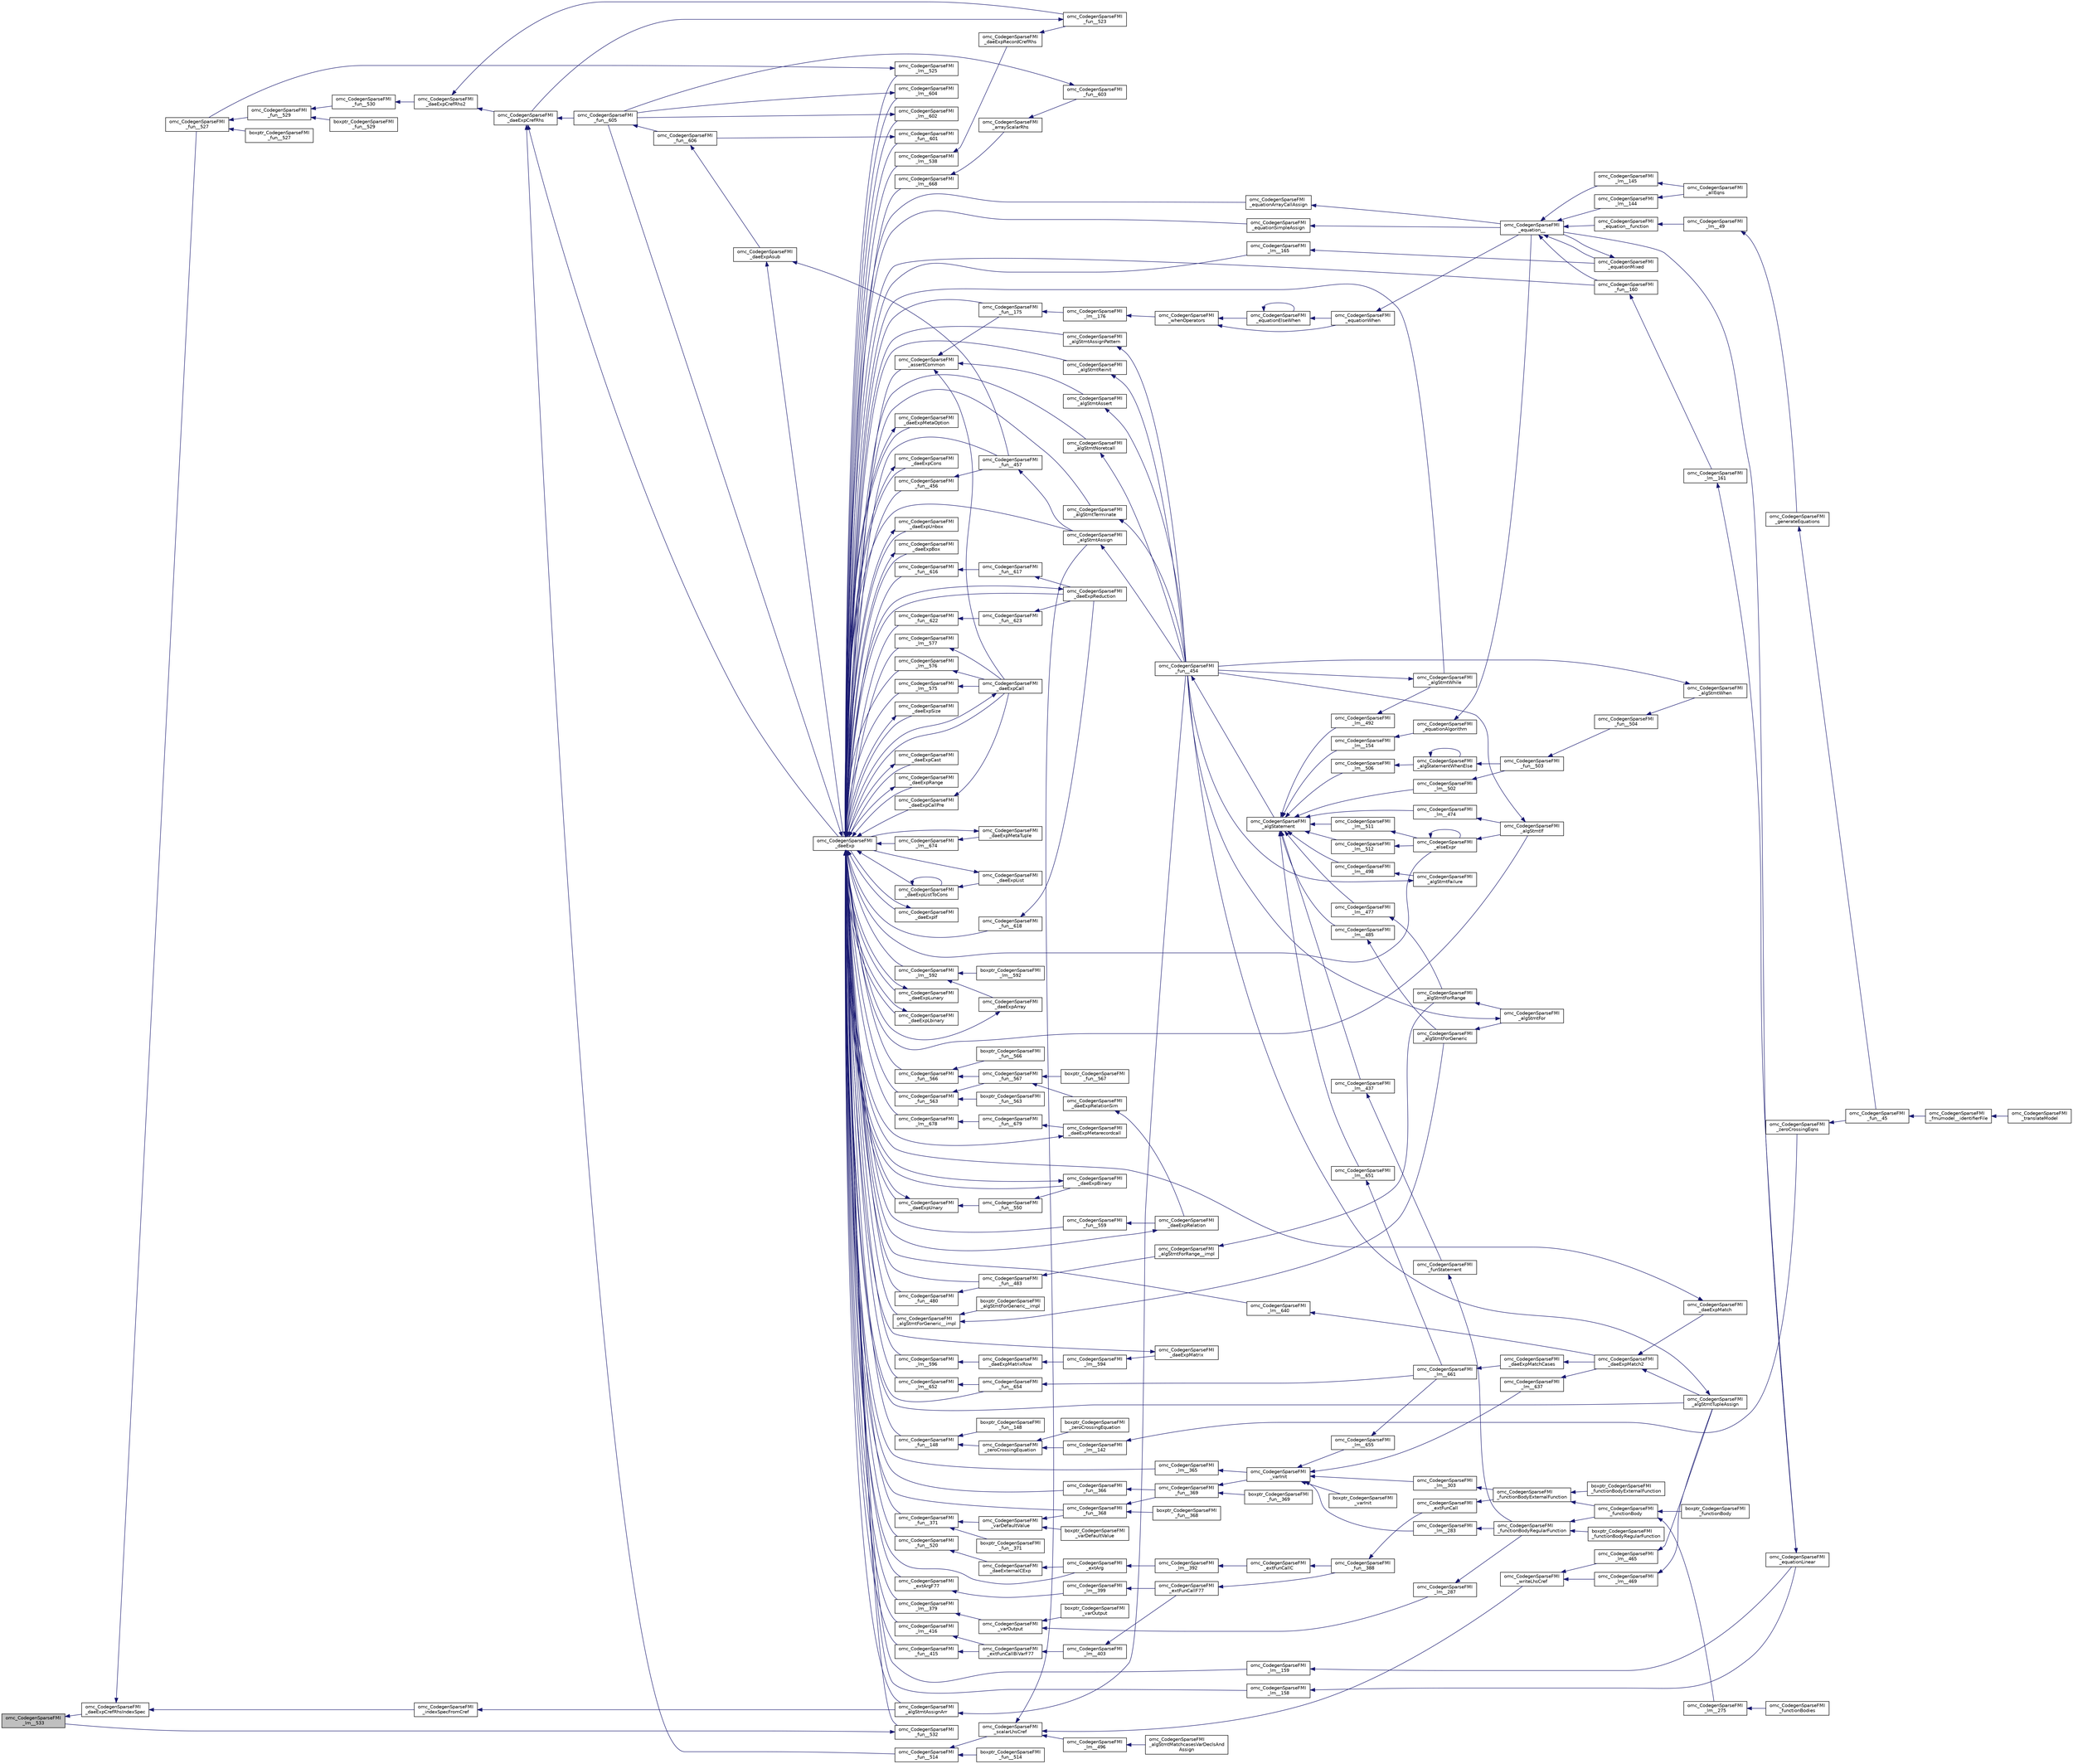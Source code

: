 digraph "omc_CodegenSparseFMI_lm__533"
{
  edge [fontname="Helvetica",fontsize="10",labelfontname="Helvetica",labelfontsize="10"];
  node [fontname="Helvetica",fontsize="10",shape=record];
  rankdir="LR";
  Node207940 [label="omc_CodegenSparseFMI\l_lm__533",height=0.2,width=0.4,color="black", fillcolor="grey75", style="filled", fontcolor="black"];
  Node207940 -> Node207941 [dir="back",color="midnightblue",fontsize="10",style="solid",fontname="Helvetica"];
  Node207941 [label="omc_CodegenSparseFMI\l_daeExpCrefRhsIndexSpec",height=0.2,width=0.4,color="black", fillcolor="white", style="filled",URL="$da/d88/_codegen_sparse_f_m_i_8h.html#a59bd853630272057ead85a3b58914019"];
  Node207941 -> Node207942 [dir="back",color="midnightblue",fontsize="10",style="solid",fontname="Helvetica"];
  Node207942 [label="omc_CodegenSparseFMI\l_fun__527",height=0.2,width=0.4,color="black", fillcolor="white", style="filled",URL="$d1/d2e/_codegen_sparse_f_m_i_8c.html#a062276f7c90fb95feb046a083d2af7d3"];
  Node207942 -> Node207943 [dir="back",color="midnightblue",fontsize="10",style="solid",fontname="Helvetica"];
  Node207943 [label="omc_CodegenSparseFMI\l_fun__529",height=0.2,width=0.4,color="black", fillcolor="white", style="filled",URL="$d1/d2e/_codegen_sparse_f_m_i_8c.html#ada6544d8afd6465616d7ca1d6cf35919"];
  Node207943 -> Node207944 [dir="back",color="midnightblue",fontsize="10",style="solid",fontname="Helvetica"];
  Node207944 [label="omc_CodegenSparseFMI\l_fun__530",height=0.2,width=0.4,color="black", fillcolor="white", style="filled",URL="$d1/d2e/_codegen_sparse_f_m_i_8c.html#adafc20d2b20410209532669c9b45ae16"];
  Node207944 -> Node207945 [dir="back",color="midnightblue",fontsize="10",style="solid",fontname="Helvetica"];
  Node207945 [label="omc_CodegenSparseFMI\l_daeExpCrefRhs2",height=0.2,width=0.4,color="black", fillcolor="white", style="filled",URL="$da/d88/_codegen_sparse_f_m_i_8h.html#a3fceaffa231b419c45cb8edadd4ba04a"];
  Node207945 -> Node207946 [dir="back",color="midnightblue",fontsize="10",style="solid",fontname="Helvetica"];
  Node207946 [label="omc_CodegenSparseFMI\l_daeExpCrefRhs",height=0.2,width=0.4,color="black", fillcolor="white", style="filled",URL="$da/d88/_codegen_sparse_f_m_i_8h.html#a1c8b7f7c630c2bb7f0ccdfe262bce698"];
  Node207946 -> Node207947 [dir="back",color="midnightblue",fontsize="10",style="solid",fontname="Helvetica"];
  Node207947 [label="omc_CodegenSparseFMI\l_fun__605",height=0.2,width=0.4,color="black", fillcolor="white", style="filled",URL="$d1/d2e/_codegen_sparse_f_m_i_8c.html#a9bd0f333ed74be93d8bd6468cde56736"];
  Node207947 -> Node207948 [dir="back",color="midnightblue",fontsize="10",style="solid",fontname="Helvetica"];
  Node207948 [label="omc_CodegenSparseFMI\l_fun__606",height=0.2,width=0.4,color="black", fillcolor="white", style="filled",URL="$d1/d2e/_codegen_sparse_f_m_i_8c.html#a57e7ee8cc6cf0e5de142a92a92caf6d0"];
  Node207948 -> Node207949 [dir="back",color="midnightblue",fontsize="10",style="solid",fontname="Helvetica"];
  Node207949 [label="omc_CodegenSparseFMI\l_daeExpAsub",height=0.2,width=0.4,color="black", fillcolor="white", style="filled",URL="$da/d88/_codegen_sparse_f_m_i_8h.html#ab042430b0f630bd548c9122206a41a76"];
  Node207949 -> Node207950 [dir="back",color="midnightblue",fontsize="10",style="solid",fontname="Helvetica"];
  Node207950 [label="omc_CodegenSparseFMI\l_daeExp",height=0.2,width=0.4,color="black", fillcolor="white", style="filled",URL="$da/d88/_codegen_sparse_f_m_i_8h.html#ab26972f772620810838d527d8554f2ac"];
  Node207950 -> Node207951 [dir="back",color="midnightblue",fontsize="10",style="solid",fontname="Helvetica"];
  Node207951 [label="omc_CodegenSparseFMI\l_assertCommon",height=0.2,width=0.4,color="black", fillcolor="white", style="filled",URL="$da/d88/_codegen_sparse_f_m_i_8h.html#affff73cc747add47129bcbacc2d38f9a"];
  Node207951 -> Node207952 [dir="back",color="midnightblue",fontsize="10",style="solid",fontname="Helvetica"];
  Node207952 [label="omc_CodegenSparseFMI\l_daeExpCall",height=0.2,width=0.4,color="black", fillcolor="white", style="filled",URL="$da/d88/_codegen_sparse_f_m_i_8h.html#a48a7b37bcd95aafb972b82321fa96aac"];
  Node207952 -> Node207950 [dir="back",color="midnightblue",fontsize="10",style="solid",fontname="Helvetica"];
  Node207951 -> Node207953 [dir="back",color="midnightblue",fontsize="10",style="solid",fontname="Helvetica"];
  Node207953 [label="omc_CodegenSparseFMI\l_algStmtAssert",height=0.2,width=0.4,color="black", fillcolor="white", style="filled",URL="$da/d88/_codegen_sparse_f_m_i_8h.html#a6b429ec5152996a5f9279a3ddf6844b0"];
  Node207953 -> Node207954 [dir="back",color="midnightblue",fontsize="10",style="solid",fontname="Helvetica"];
  Node207954 [label="omc_CodegenSparseFMI\l_fun__454",height=0.2,width=0.4,color="black", fillcolor="white", style="filled",URL="$d1/d2e/_codegen_sparse_f_m_i_8c.html#a38506d8a286cdb1703e9653cec496244"];
  Node207954 -> Node207955 [dir="back",color="midnightblue",fontsize="10",style="solid",fontname="Helvetica"];
  Node207955 [label="omc_CodegenSparseFMI\l_algStatement",height=0.2,width=0.4,color="black", fillcolor="white", style="filled",URL="$da/d88/_codegen_sparse_f_m_i_8h.html#a5d1fbf810cfb458410c3f606dd4518d6"];
  Node207955 -> Node207956 [dir="back",color="midnightblue",fontsize="10",style="solid",fontname="Helvetica"];
  Node207956 [label="omc_CodegenSparseFMI\l_lm__651",height=0.2,width=0.4,color="black", fillcolor="white", style="filled",URL="$d1/d2e/_codegen_sparse_f_m_i_8c.html#a4601ee3bb7611f920e2f9c96c21fce8e"];
  Node207956 -> Node207957 [dir="back",color="midnightblue",fontsize="10",style="solid",fontname="Helvetica"];
  Node207957 [label="omc_CodegenSparseFMI\l_lm__661",height=0.2,width=0.4,color="black", fillcolor="white", style="filled",URL="$d1/d2e/_codegen_sparse_f_m_i_8c.html#af15d08c53a5b48667e16622e16e97ec5"];
  Node207957 -> Node207958 [dir="back",color="midnightblue",fontsize="10",style="solid",fontname="Helvetica"];
  Node207958 [label="omc_CodegenSparseFMI\l_daeExpMatchCases",height=0.2,width=0.4,color="black", fillcolor="white", style="filled",URL="$da/d88/_codegen_sparse_f_m_i_8h.html#a67c72be0aaa49a7a85509e1c5ab98b41"];
  Node207958 -> Node207959 [dir="back",color="midnightblue",fontsize="10",style="solid",fontname="Helvetica"];
  Node207959 [label="omc_CodegenSparseFMI\l_daeExpMatch2",height=0.2,width=0.4,color="black", fillcolor="white", style="filled",URL="$da/d88/_codegen_sparse_f_m_i_8h.html#a3d2d85eda4fc6adaf9f0a30a7a870128"];
  Node207959 -> Node207960 [dir="back",color="midnightblue",fontsize="10",style="solid",fontname="Helvetica"];
  Node207960 [label="omc_CodegenSparseFMI\l_daeExpMatch",height=0.2,width=0.4,color="black", fillcolor="white", style="filled",URL="$da/d88/_codegen_sparse_f_m_i_8h.html#a59ba01dc770311168227b0e3a87b1e1d"];
  Node207960 -> Node207950 [dir="back",color="midnightblue",fontsize="10",style="solid",fontname="Helvetica"];
  Node207959 -> Node207961 [dir="back",color="midnightblue",fontsize="10",style="solid",fontname="Helvetica"];
  Node207961 [label="omc_CodegenSparseFMI\l_algStmtTupleAssign",height=0.2,width=0.4,color="black", fillcolor="white", style="filled",URL="$da/d88/_codegen_sparse_f_m_i_8h.html#a97aeb17841cb7160e7635ac180b44c9c"];
  Node207961 -> Node207954 [dir="back",color="midnightblue",fontsize="10",style="solid",fontname="Helvetica"];
  Node207955 -> Node207962 [dir="back",color="midnightblue",fontsize="10",style="solid",fontname="Helvetica"];
  Node207962 [label="omc_CodegenSparseFMI\l_lm__512",height=0.2,width=0.4,color="black", fillcolor="white", style="filled",URL="$d1/d2e/_codegen_sparse_f_m_i_8c.html#af95888dfe83bb5057d8fd4311bb02812"];
  Node207962 -> Node207963 [dir="back",color="midnightblue",fontsize="10",style="solid",fontname="Helvetica"];
  Node207963 [label="omc_CodegenSparseFMI\l_elseExpr",height=0.2,width=0.4,color="black", fillcolor="white", style="filled",URL="$da/d88/_codegen_sparse_f_m_i_8h.html#ae02994b817886c3b7f562e9552fec536"];
  Node207963 -> Node207963 [dir="back",color="midnightblue",fontsize="10",style="solid",fontname="Helvetica"];
  Node207963 -> Node207964 [dir="back",color="midnightblue",fontsize="10",style="solid",fontname="Helvetica"];
  Node207964 [label="omc_CodegenSparseFMI\l_algStmtIf",height=0.2,width=0.4,color="black", fillcolor="white", style="filled",URL="$da/d88/_codegen_sparse_f_m_i_8h.html#aa72b2ef57d1e5ee8a926acad88bf499d"];
  Node207964 -> Node207954 [dir="back",color="midnightblue",fontsize="10",style="solid",fontname="Helvetica"];
  Node207955 -> Node207965 [dir="back",color="midnightblue",fontsize="10",style="solid",fontname="Helvetica"];
  Node207965 [label="omc_CodegenSparseFMI\l_lm__511",height=0.2,width=0.4,color="black", fillcolor="white", style="filled",URL="$d1/d2e/_codegen_sparse_f_m_i_8c.html#ab0773a7f193a1fc208023bda15bcd13e"];
  Node207965 -> Node207963 [dir="back",color="midnightblue",fontsize="10",style="solid",fontname="Helvetica"];
  Node207955 -> Node207966 [dir="back",color="midnightblue",fontsize="10",style="solid",fontname="Helvetica"];
  Node207966 [label="omc_CodegenSparseFMI\l_lm__506",height=0.2,width=0.4,color="black", fillcolor="white", style="filled",URL="$d1/d2e/_codegen_sparse_f_m_i_8c.html#ab9c484cbc52677b6df8e8fb6df621cc0"];
  Node207966 -> Node207967 [dir="back",color="midnightblue",fontsize="10",style="solid",fontname="Helvetica"];
  Node207967 [label="omc_CodegenSparseFMI\l_algStatementWhenElse",height=0.2,width=0.4,color="black", fillcolor="white", style="filled",URL="$da/d88/_codegen_sparse_f_m_i_8h.html#a55c70c95b005ab4e4a668af539875303"];
  Node207967 -> Node207967 [dir="back",color="midnightblue",fontsize="10",style="solid",fontname="Helvetica"];
  Node207967 -> Node207968 [dir="back",color="midnightblue",fontsize="10",style="solid",fontname="Helvetica"];
  Node207968 [label="omc_CodegenSparseFMI\l_fun__503",height=0.2,width=0.4,color="black", fillcolor="white", style="filled",URL="$d1/d2e/_codegen_sparse_f_m_i_8c.html#a2f60622244298e4d41f2a4f51d7b6875"];
  Node207968 -> Node207969 [dir="back",color="midnightblue",fontsize="10",style="solid",fontname="Helvetica"];
  Node207969 [label="omc_CodegenSparseFMI\l_fun__504",height=0.2,width=0.4,color="black", fillcolor="white", style="filled",URL="$d1/d2e/_codegen_sparse_f_m_i_8c.html#a34c708458b1cf12fb6f5f8b4d739cfd1"];
  Node207969 -> Node207970 [dir="back",color="midnightblue",fontsize="10",style="solid",fontname="Helvetica"];
  Node207970 [label="omc_CodegenSparseFMI\l_algStmtWhen",height=0.2,width=0.4,color="black", fillcolor="white", style="filled",URL="$da/d88/_codegen_sparse_f_m_i_8h.html#a1045cff030f158d7beb1890107038b8d"];
  Node207970 -> Node207954 [dir="back",color="midnightblue",fontsize="10",style="solid",fontname="Helvetica"];
  Node207955 -> Node207971 [dir="back",color="midnightblue",fontsize="10",style="solid",fontname="Helvetica"];
  Node207971 [label="omc_CodegenSparseFMI\l_lm__502",height=0.2,width=0.4,color="black", fillcolor="white", style="filled",URL="$d1/d2e/_codegen_sparse_f_m_i_8c.html#a7b108abc44b96cb6c9ed48e243a90fad"];
  Node207971 -> Node207968 [dir="back",color="midnightblue",fontsize="10",style="solid",fontname="Helvetica"];
  Node207955 -> Node207972 [dir="back",color="midnightblue",fontsize="10",style="solid",fontname="Helvetica"];
  Node207972 [label="omc_CodegenSparseFMI\l_lm__498",height=0.2,width=0.4,color="black", fillcolor="white", style="filled",URL="$d1/d2e/_codegen_sparse_f_m_i_8c.html#a9a587324a76d2a404951bc9b392ed5cb"];
  Node207972 -> Node207973 [dir="back",color="midnightblue",fontsize="10",style="solid",fontname="Helvetica"];
  Node207973 [label="omc_CodegenSparseFMI\l_algStmtFailure",height=0.2,width=0.4,color="black", fillcolor="white", style="filled",URL="$da/d88/_codegen_sparse_f_m_i_8h.html#ad11b2d0a665f24fbe809721a52d58392"];
  Node207973 -> Node207954 [dir="back",color="midnightblue",fontsize="10",style="solid",fontname="Helvetica"];
  Node207955 -> Node207974 [dir="back",color="midnightblue",fontsize="10",style="solid",fontname="Helvetica"];
  Node207974 [label="omc_CodegenSparseFMI\l_lm__492",height=0.2,width=0.4,color="black", fillcolor="white", style="filled",URL="$d1/d2e/_codegen_sparse_f_m_i_8c.html#a72ef5dd5785e8cfbae898a4957299174"];
  Node207974 -> Node207975 [dir="back",color="midnightblue",fontsize="10",style="solid",fontname="Helvetica"];
  Node207975 [label="omc_CodegenSparseFMI\l_algStmtWhile",height=0.2,width=0.4,color="black", fillcolor="white", style="filled",URL="$da/d88/_codegen_sparse_f_m_i_8h.html#a737e817657aa616db460e3a97c2e3107"];
  Node207975 -> Node207954 [dir="back",color="midnightblue",fontsize="10",style="solid",fontname="Helvetica"];
  Node207955 -> Node207976 [dir="back",color="midnightblue",fontsize="10",style="solid",fontname="Helvetica"];
  Node207976 [label="omc_CodegenSparseFMI\l_lm__485",height=0.2,width=0.4,color="black", fillcolor="white", style="filled",URL="$d1/d2e/_codegen_sparse_f_m_i_8c.html#aaee69379b676eacca1ab73ffa0291eea"];
  Node207976 -> Node207977 [dir="back",color="midnightblue",fontsize="10",style="solid",fontname="Helvetica"];
  Node207977 [label="omc_CodegenSparseFMI\l_algStmtForGeneric",height=0.2,width=0.4,color="black", fillcolor="white", style="filled",URL="$da/d88/_codegen_sparse_f_m_i_8h.html#a15ee44d2afe47cb6295a4d916b0ca7a1"];
  Node207977 -> Node207978 [dir="back",color="midnightblue",fontsize="10",style="solid",fontname="Helvetica"];
  Node207978 [label="omc_CodegenSparseFMI\l_algStmtFor",height=0.2,width=0.4,color="black", fillcolor="white", style="filled",URL="$da/d88/_codegen_sparse_f_m_i_8h.html#a4a85a211bdd342c5634f687ac8530821"];
  Node207978 -> Node207954 [dir="back",color="midnightblue",fontsize="10",style="solid",fontname="Helvetica"];
  Node207955 -> Node207979 [dir="back",color="midnightblue",fontsize="10",style="solid",fontname="Helvetica"];
  Node207979 [label="omc_CodegenSparseFMI\l_lm__477",height=0.2,width=0.4,color="black", fillcolor="white", style="filled",URL="$d1/d2e/_codegen_sparse_f_m_i_8c.html#a2f9a22c9a97ca26efa4457a52c8310c9"];
  Node207979 -> Node207980 [dir="back",color="midnightblue",fontsize="10",style="solid",fontname="Helvetica"];
  Node207980 [label="omc_CodegenSparseFMI\l_algStmtForRange",height=0.2,width=0.4,color="black", fillcolor="white", style="filled",URL="$da/d88/_codegen_sparse_f_m_i_8h.html#aec1da676936e15ede37d5d7df69bd5d3"];
  Node207980 -> Node207978 [dir="back",color="midnightblue",fontsize="10",style="solid",fontname="Helvetica"];
  Node207955 -> Node207981 [dir="back",color="midnightblue",fontsize="10",style="solid",fontname="Helvetica"];
  Node207981 [label="omc_CodegenSparseFMI\l_lm__474",height=0.2,width=0.4,color="black", fillcolor="white", style="filled",URL="$d1/d2e/_codegen_sparse_f_m_i_8c.html#a39706f1a079b0966689768a75ddc77b3"];
  Node207981 -> Node207964 [dir="back",color="midnightblue",fontsize="10",style="solid",fontname="Helvetica"];
  Node207955 -> Node207982 [dir="back",color="midnightblue",fontsize="10",style="solid",fontname="Helvetica"];
  Node207982 [label="omc_CodegenSparseFMI\l_lm__437",height=0.2,width=0.4,color="black", fillcolor="white", style="filled",URL="$d1/d2e/_codegen_sparse_f_m_i_8c.html#a1bcb8bb8090787c8cfad3cc233eb2cbb"];
  Node207982 -> Node207983 [dir="back",color="midnightblue",fontsize="10",style="solid",fontname="Helvetica"];
  Node207983 [label="omc_CodegenSparseFMI\l_funStatement",height=0.2,width=0.4,color="black", fillcolor="white", style="filled",URL="$da/d88/_codegen_sparse_f_m_i_8h.html#a6011fbd6700693d91a736f67f7cd333a"];
  Node207983 -> Node207984 [dir="back",color="midnightblue",fontsize="10",style="solid",fontname="Helvetica"];
  Node207984 [label="omc_CodegenSparseFMI\l_functionBodyRegularFunction",height=0.2,width=0.4,color="black", fillcolor="white", style="filled",URL="$da/d88/_codegen_sparse_f_m_i_8h.html#a35f588d60d8560ad7c541738fc9bc5d0"];
  Node207984 -> Node207985 [dir="back",color="midnightblue",fontsize="10",style="solid",fontname="Helvetica"];
  Node207985 [label="boxptr_CodegenSparseFMI\l_functionBodyRegularFunction",height=0.2,width=0.4,color="black", fillcolor="white", style="filled",URL="$da/d88/_codegen_sparse_f_m_i_8h.html#ad0cd59d6ca1bf8ab02b015f235daadf1"];
  Node207984 -> Node207986 [dir="back",color="midnightblue",fontsize="10",style="solid",fontname="Helvetica"];
  Node207986 [label="omc_CodegenSparseFMI\l_functionBody",height=0.2,width=0.4,color="black", fillcolor="white", style="filled",URL="$da/d88/_codegen_sparse_f_m_i_8h.html#a8326dd08d50f77b343a0b1e9fdee90d6"];
  Node207986 -> Node207987 [dir="back",color="midnightblue",fontsize="10",style="solid",fontname="Helvetica"];
  Node207987 [label="boxptr_CodegenSparseFMI\l_functionBody",height=0.2,width=0.4,color="black", fillcolor="white", style="filled",URL="$da/d88/_codegen_sparse_f_m_i_8h.html#a1450c37977ff46f0a318f1740d46b3a2"];
  Node207986 -> Node207988 [dir="back",color="midnightblue",fontsize="10",style="solid",fontname="Helvetica"];
  Node207988 [label="omc_CodegenSparseFMI\l_lm__275",height=0.2,width=0.4,color="black", fillcolor="white", style="filled",URL="$d1/d2e/_codegen_sparse_f_m_i_8c.html#afa6f1fb10983410b266344362bafabb7"];
  Node207988 -> Node207989 [dir="back",color="midnightblue",fontsize="10",style="solid",fontname="Helvetica"];
  Node207989 [label="omc_CodegenSparseFMI\l_functionBodies",height=0.2,width=0.4,color="black", fillcolor="white", style="filled",URL="$da/d88/_codegen_sparse_f_m_i_8h.html#ad5d463f801d993e3be31d7c8963771af"];
  Node207955 -> Node207990 [dir="back",color="midnightblue",fontsize="10",style="solid",fontname="Helvetica"];
  Node207990 [label="omc_CodegenSparseFMI\l_lm__154",height=0.2,width=0.4,color="black", fillcolor="white", style="filled",URL="$d1/d2e/_codegen_sparse_f_m_i_8c.html#a1572fc969206bf7560bccaad1883519a"];
  Node207990 -> Node207991 [dir="back",color="midnightblue",fontsize="10",style="solid",fontname="Helvetica"];
  Node207991 [label="omc_CodegenSparseFMI\l_equationAlgorithm",height=0.2,width=0.4,color="black", fillcolor="white", style="filled",URL="$da/d88/_codegen_sparse_f_m_i_8h.html#adc1144a1e01b13d32f1cd272edef769f"];
  Node207991 -> Node207992 [dir="back",color="midnightblue",fontsize="10",style="solid",fontname="Helvetica"];
  Node207992 [label="omc_CodegenSparseFMI\l_equation__",height=0.2,width=0.4,color="black", fillcolor="white", style="filled",URL="$da/d88/_codegen_sparse_f_m_i_8h.html#a99f4c0cb745d02faf3615bcda104a18a"];
  Node207992 -> Node207993 [dir="back",color="midnightblue",fontsize="10",style="solid",fontname="Helvetica"];
  Node207993 [label="omc_CodegenSparseFMI\l_equationMixed",height=0.2,width=0.4,color="black", fillcolor="white", style="filled",URL="$da/d88/_codegen_sparse_f_m_i_8h.html#ac29f9768bd0d77a3e1e85ee8d33113f2"];
  Node207993 -> Node207992 [dir="back",color="midnightblue",fontsize="10",style="solid",fontname="Helvetica"];
  Node207992 -> Node207994 [dir="back",color="midnightblue",fontsize="10",style="solid",fontname="Helvetica"];
  Node207994 [label="omc_CodegenSparseFMI\l_fun__160",height=0.2,width=0.4,color="black", fillcolor="white", style="filled",URL="$d1/d2e/_codegen_sparse_f_m_i_8c.html#ae706b7e1daac9ecce083bb0f153c4537"];
  Node207994 -> Node207995 [dir="back",color="midnightblue",fontsize="10",style="solid",fontname="Helvetica"];
  Node207995 [label="omc_CodegenSparseFMI\l_lm__161",height=0.2,width=0.4,color="black", fillcolor="white", style="filled",URL="$d1/d2e/_codegen_sparse_f_m_i_8c.html#afef10b15667b5fa348e2e5474100a059"];
  Node207995 -> Node207996 [dir="back",color="midnightblue",fontsize="10",style="solid",fontname="Helvetica"];
  Node207996 [label="omc_CodegenSparseFMI\l_equationLinear",height=0.2,width=0.4,color="black", fillcolor="white", style="filled",URL="$da/d88/_codegen_sparse_f_m_i_8h.html#ae8ae758cee8e51f80c69f273ea2dead4"];
  Node207996 -> Node207992 [dir="back",color="midnightblue",fontsize="10",style="solid",fontname="Helvetica"];
  Node207992 -> Node207997 [dir="back",color="midnightblue",fontsize="10",style="solid",fontname="Helvetica"];
  Node207997 [label="omc_CodegenSparseFMI\l_lm__145",height=0.2,width=0.4,color="black", fillcolor="white", style="filled",URL="$d1/d2e/_codegen_sparse_f_m_i_8c.html#a482b9fe4a2cf1170ba37c04cbeeba56b"];
  Node207997 -> Node207998 [dir="back",color="midnightblue",fontsize="10",style="solid",fontname="Helvetica"];
  Node207998 [label="omc_CodegenSparseFMI\l_allEqns",height=0.2,width=0.4,color="black", fillcolor="white", style="filled",URL="$da/d88/_codegen_sparse_f_m_i_8h.html#a94fa0652e8d98e8869394cc988af391b"];
  Node207992 -> Node207999 [dir="back",color="midnightblue",fontsize="10",style="solid",fontname="Helvetica"];
  Node207999 [label="omc_CodegenSparseFMI\l_lm__144",height=0.2,width=0.4,color="black", fillcolor="white", style="filled",URL="$d1/d2e/_codegen_sparse_f_m_i_8c.html#a53bc84287c3730b73c523380ca378dcf"];
  Node207999 -> Node207998 [dir="back",color="midnightblue",fontsize="10",style="solid",fontname="Helvetica"];
  Node207992 -> Node208000 [dir="back",color="midnightblue",fontsize="10",style="solid",fontname="Helvetica"];
  Node208000 [label="omc_CodegenSparseFMI\l_equation__function",height=0.2,width=0.4,color="black", fillcolor="white", style="filled",URL="$da/d88/_codegen_sparse_f_m_i_8h.html#a3b6d78478d2920ade27380933feef664"];
  Node208000 -> Node208001 [dir="back",color="midnightblue",fontsize="10",style="solid",fontname="Helvetica"];
  Node208001 [label="omc_CodegenSparseFMI\l_lm__49",height=0.2,width=0.4,color="black", fillcolor="white", style="filled",URL="$d1/d2e/_codegen_sparse_f_m_i_8c.html#afd950130e5951ce5d9b078504b8e5445"];
  Node208001 -> Node208002 [dir="back",color="midnightblue",fontsize="10",style="solid",fontname="Helvetica"];
  Node208002 [label="omc_CodegenSparseFMI\l_generateEquations",height=0.2,width=0.4,color="black", fillcolor="white", style="filled",URL="$da/d88/_codegen_sparse_f_m_i_8h.html#a944e50c37aa93fa6e9c540a7d9a7f671"];
  Node208002 -> Node208003 [dir="back",color="midnightblue",fontsize="10",style="solid",fontname="Helvetica"];
  Node208003 [label="omc_CodegenSparseFMI\l_fun__45",height=0.2,width=0.4,color="black", fillcolor="white", style="filled",URL="$d1/d2e/_codegen_sparse_f_m_i_8c.html#a33c397eee4567dbaf5269d88f9ea50f2"];
  Node208003 -> Node208004 [dir="back",color="midnightblue",fontsize="10",style="solid",fontname="Helvetica"];
  Node208004 [label="omc_CodegenSparseFMI\l_fmumodel__identifierFile",height=0.2,width=0.4,color="black", fillcolor="white", style="filled",URL="$da/d88/_codegen_sparse_f_m_i_8h.html#a0d704247081fbb1f268bdd5ae5d7f3f3"];
  Node208004 -> Node208005 [dir="back",color="midnightblue",fontsize="10",style="solid",fontname="Helvetica"];
  Node208005 [label="omc_CodegenSparseFMI\l_translateModel",height=0.2,width=0.4,color="black", fillcolor="white", style="filled",URL="$da/d88/_codegen_sparse_f_m_i_8h.html#a6e115544fcae7968ab9fa00a0ea17b1d"];
  Node207951 -> Node208006 [dir="back",color="midnightblue",fontsize="10",style="solid",fontname="Helvetica"];
  Node208006 [label="omc_CodegenSparseFMI\l_fun__175",height=0.2,width=0.4,color="black", fillcolor="white", style="filled",URL="$d1/d2e/_codegen_sparse_f_m_i_8c.html#ae71d3dbce84027f4da25d630128e9f06"];
  Node208006 -> Node208007 [dir="back",color="midnightblue",fontsize="10",style="solid",fontname="Helvetica"];
  Node208007 [label="omc_CodegenSparseFMI\l_lm__176",height=0.2,width=0.4,color="black", fillcolor="white", style="filled",URL="$d1/d2e/_codegen_sparse_f_m_i_8c.html#a3aab67e796da3718ac21ae4e0b10522b"];
  Node208007 -> Node208008 [dir="back",color="midnightblue",fontsize="10",style="solid",fontname="Helvetica"];
  Node208008 [label="omc_CodegenSparseFMI\l_whenOperators",height=0.2,width=0.4,color="black", fillcolor="white", style="filled",URL="$da/d88/_codegen_sparse_f_m_i_8h.html#aaa56a6cbe937c9e43604fbefcddc43d4"];
  Node208008 -> Node208009 [dir="back",color="midnightblue",fontsize="10",style="solid",fontname="Helvetica"];
  Node208009 [label="omc_CodegenSparseFMI\l_equationElseWhen",height=0.2,width=0.4,color="black", fillcolor="white", style="filled",URL="$da/d88/_codegen_sparse_f_m_i_8h.html#a9252f94be6a8d4db5d542a2a30867d21"];
  Node208009 -> Node208009 [dir="back",color="midnightblue",fontsize="10",style="solid",fontname="Helvetica"];
  Node208009 -> Node208010 [dir="back",color="midnightblue",fontsize="10",style="solid",fontname="Helvetica"];
  Node208010 [label="omc_CodegenSparseFMI\l_equationWhen",height=0.2,width=0.4,color="black", fillcolor="white", style="filled",URL="$da/d88/_codegen_sparse_f_m_i_8h.html#a182b50d619540de019adbeb9053f85d2"];
  Node208010 -> Node207992 [dir="back",color="midnightblue",fontsize="10",style="solid",fontname="Helvetica"];
  Node208008 -> Node208010 [dir="back",color="midnightblue",fontsize="10",style="solid",fontname="Helvetica"];
  Node207950 -> Node208011 [dir="back",color="midnightblue",fontsize="10",style="solid",fontname="Helvetica"];
  Node208011 [label="omc_CodegenSparseFMI\l_algStmtAssignPattern",height=0.2,width=0.4,color="black", fillcolor="white", style="filled",URL="$da/d88/_codegen_sparse_f_m_i_8h.html#aa769cf6a279946c8484ba60efafa1bc7"];
  Node208011 -> Node207954 [dir="back",color="midnightblue",fontsize="10",style="solid",fontname="Helvetica"];
  Node207950 -> Node208012 [dir="back",color="midnightblue",fontsize="10",style="solid",fontname="Helvetica"];
  Node208012 [label="omc_CodegenSparseFMI\l_lm__678",height=0.2,width=0.4,color="black", fillcolor="white", style="filled",URL="$d1/d2e/_codegen_sparse_f_m_i_8c.html#a128c47290974b3ffbcea043e82979943"];
  Node208012 -> Node208013 [dir="back",color="midnightblue",fontsize="10",style="solid",fontname="Helvetica"];
  Node208013 [label="omc_CodegenSparseFMI\l_fun__679",height=0.2,width=0.4,color="black", fillcolor="white", style="filled",URL="$d1/d2e/_codegen_sparse_f_m_i_8c.html#a2365ba198f39b872daa06cc5d23c6252"];
  Node208013 -> Node208014 [dir="back",color="midnightblue",fontsize="10",style="solid",fontname="Helvetica"];
  Node208014 [label="omc_CodegenSparseFMI\l_daeExpMetarecordcall",height=0.2,width=0.4,color="black", fillcolor="white", style="filled",URL="$da/d88/_codegen_sparse_f_m_i_8h.html#af4d3cdaeb7380d8a65146e12030c5c0e"];
  Node208014 -> Node207950 [dir="back",color="midnightblue",fontsize="10",style="solid",fontname="Helvetica"];
  Node207950 -> Node208015 [dir="back",color="midnightblue",fontsize="10",style="solid",fontname="Helvetica"];
  Node208015 [label="omc_CodegenSparseFMI\l_daeExpMetaOption",height=0.2,width=0.4,color="black", fillcolor="white", style="filled",URL="$da/d88/_codegen_sparse_f_m_i_8h.html#ae536b39241762561555271004c37440e"];
  Node208015 -> Node207950 [dir="back",color="midnightblue",fontsize="10",style="solid",fontname="Helvetica"];
  Node207950 -> Node208016 [dir="back",color="midnightblue",fontsize="10",style="solid",fontname="Helvetica"];
  Node208016 [label="omc_CodegenSparseFMI\l_lm__674",height=0.2,width=0.4,color="black", fillcolor="white", style="filled",URL="$d1/d2e/_codegen_sparse_f_m_i_8c.html#ad52f1b672015908228e495a9b9ff40ca"];
  Node208016 -> Node208017 [dir="back",color="midnightblue",fontsize="10",style="solid",fontname="Helvetica"];
  Node208017 [label="omc_CodegenSparseFMI\l_daeExpMetaTuple",height=0.2,width=0.4,color="black", fillcolor="white", style="filled",URL="$da/d88/_codegen_sparse_f_m_i_8h.html#a37dab4d4c7bc7fd838505c060a8b9049"];
  Node208017 -> Node207950 [dir="back",color="midnightblue",fontsize="10",style="solid",fontname="Helvetica"];
  Node207950 -> Node208018 [dir="back",color="midnightblue",fontsize="10",style="solid",fontname="Helvetica"];
  Node208018 [label="omc_CodegenSparseFMI\l_daeExpCons",height=0.2,width=0.4,color="black", fillcolor="white", style="filled",URL="$da/d88/_codegen_sparse_f_m_i_8h.html#ab881b9f7dbddb69fe91bb74c9c5c54c1"];
  Node208018 -> Node207950 [dir="back",color="midnightblue",fontsize="10",style="solid",fontname="Helvetica"];
  Node207950 -> Node208019 [dir="back",color="midnightblue",fontsize="10",style="solid",fontname="Helvetica"];
  Node208019 [label="omc_CodegenSparseFMI\l_daeExpListToCons",height=0.2,width=0.4,color="black", fillcolor="white", style="filled",URL="$da/d88/_codegen_sparse_f_m_i_8h.html#a1d1ae6cb82e69292e58b8c65e002ea55"];
  Node208019 -> Node208019 [dir="back",color="midnightblue",fontsize="10",style="solid",fontname="Helvetica"];
  Node208019 -> Node208020 [dir="back",color="midnightblue",fontsize="10",style="solid",fontname="Helvetica"];
  Node208020 [label="omc_CodegenSparseFMI\l_daeExpList",height=0.2,width=0.4,color="black", fillcolor="white", style="filled",URL="$da/d88/_codegen_sparse_f_m_i_8h.html#a2f666b582c610d5c8b23988ecba9664b"];
  Node208020 -> Node207950 [dir="back",color="midnightblue",fontsize="10",style="solid",fontname="Helvetica"];
  Node207950 -> Node208021 [dir="back",color="midnightblue",fontsize="10",style="solid",fontname="Helvetica"];
  Node208021 [label="omc_CodegenSparseFMI\l_lm__668",height=0.2,width=0.4,color="black", fillcolor="white", style="filled",URL="$d1/d2e/_codegen_sparse_f_m_i_8c.html#a76351725b41da0af498aadf54b92c275"];
  Node208021 -> Node208022 [dir="back",color="midnightblue",fontsize="10",style="solid",fontname="Helvetica"];
  Node208022 [label="omc_CodegenSparseFMI\l_arrayScalarRhs",height=0.2,width=0.4,color="black", fillcolor="white", style="filled",URL="$da/d88/_codegen_sparse_f_m_i_8h.html#ab4de96fd8fb5647ef325ca122a4753f3"];
  Node208022 -> Node208023 [dir="back",color="midnightblue",fontsize="10",style="solid",fontname="Helvetica"];
  Node208023 [label="omc_CodegenSparseFMI\l_fun__603",height=0.2,width=0.4,color="black", fillcolor="white", style="filled",URL="$d1/d2e/_codegen_sparse_f_m_i_8c.html#adbd2857da6df0e479b3bd77c5b7a8f7d"];
  Node208023 -> Node207947 [dir="back",color="midnightblue",fontsize="10",style="solid",fontname="Helvetica"];
  Node207950 -> Node208024 [dir="back",color="midnightblue",fontsize="10",style="solid",fontname="Helvetica"];
  Node208024 [label="omc_CodegenSparseFMI\l_daeExpUnbox",height=0.2,width=0.4,color="black", fillcolor="white", style="filled",URL="$da/d88/_codegen_sparse_f_m_i_8h.html#ad8a93ec5bfec6454d268e95a82bf96b8"];
  Node208024 -> Node207950 [dir="back",color="midnightblue",fontsize="10",style="solid",fontname="Helvetica"];
  Node207950 -> Node208025 [dir="back",color="midnightblue",fontsize="10",style="solid",fontname="Helvetica"];
  Node208025 [label="omc_CodegenSparseFMI\l_daeExpBox",height=0.2,width=0.4,color="black", fillcolor="white", style="filled",URL="$da/d88/_codegen_sparse_f_m_i_8h.html#a39dc1615a535b01d20db9b87fc607d3c"];
  Node208025 -> Node207950 [dir="back",color="midnightblue",fontsize="10",style="solid",fontname="Helvetica"];
  Node207950 -> Node208026 [dir="back",color="midnightblue",fontsize="10",style="solid",fontname="Helvetica"];
  Node208026 [label="omc_CodegenSparseFMI\l_fun__654",height=0.2,width=0.4,color="black", fillcolor="white", style="filled",URL="$d1/d2e/_codegen_sparse_f_m_i_8c.html#a779418d021f2bf6e5e05257271d6512f"];
  Node208026 -> Node207957 [dir="back",color="midnightblue",fontsize="10",style="solid",fontname="Helvetica"];
  Node207950 -> Node208027 [dir="back",color="midnightblue",fontsize="10",style="solid",fontname="Helvetica"];
  Node208027 [label="omc_CodegenSparseFMI\l_lm__652",height=0.2,width=0.4,color="black", fillcolor="white", style="filled",URL="$d1/d2e/_codegen_sparse_f_m_i_8c.html#afb77daba20dc13d99f8916228d277ad2"];
  Node208027 -> Node208026 [dir="back",color="midnightblue",fontsize="10",style="solid",fontname="Helvetica"];
  Node207950 -> Node208028 [dir="back",color="midnightblue",fontsize="10",style="solid",fontname="Helvetica"];
  Node208028 [label="omc_CodegenSparseFMI\l_lm__640",height=0.2,width=0.4,color="black", fillcolor="white", style="filled",URL="$d1/d2e/_codegen_sparse_f_m_i_8c.html#ab7ae5141c274871c57b0fb912e7ddaf7"];
  Node208028 -> Node207959 [dir="back",color="midnightblue",fontsize="10",style="solid",fontname="Helvetica"];
  Node207950 -> Node208029 [dir="back",color="midnightblue",fontsize="10",style="solid",fontname="Helvetica"];
  Node208029 [label="omc_CodegenSparseFMI\l_daeExpReduction",height=0.2,width=0.4,color="black", fillcolor="white", style="filled",URL="$da/d88/_codegen_sparse_f_m_i_8h.html#a215e1cfa638090eb2c87b8d31be99cf0"];
  Node208029 -> Node207950 [dir="back",color="midnightblue",fontsize="10",style="solid",fontname="Helvetica"];
  Node207950 -> Node208030 [dir="back",color="midnightblue",fontsize="10",style="solid",fontname="Helvetica"];
  Node208030 [label="omc_CodegenSparseFMI\l_fun__622",height=0.2,width=0.4,color="black", fillcolor="white", style="filled",URL="$d1/d2e/_codegen_sparse_f_m_i_8c.html#ae5c95b0ba06e68ed18a5d60da4cda046"];
  Node208030 -> Node208031 [dir="back",color="midnightblue",fontsize="10",style="solid",fontname="Helvetica"];
  Node208031 [label="omc_CodegenSparseFMI\l_fun__623",height=0.2,width=0.4,color="black", fillcolor="white", style="filled",URL="$d1/d2e/_codegen_sparse_f_m_i_8c.html#ad252a6b0c4628a8f587fbfdf6b702226"];
  Node208031 -> Node208029 [dir="back",color="midnightblue",fontsize="10",style="solid",fontname="Helvetica"];
  Node207950 -> Node208032 [dir="back",color="midnightblue",fontsize="10",style="solid",fontname="Helvetica"];
  Node208032 [label="omc_CodegenSparseFMI\l_fun__618",height=0.2,width=0.4,color="black", fillcolor="white", style="filled",URL="$d1/d2e/_codegen_sparse_f_m_i_8c.html#a6b9efcf5bb1e83e9d6d64821e5b15530"];
  Node208032 -> Node208029 [dir="back",color="midnightblue",fontsize="10",style="solid",fontname="Helvetica"];
  Node207950 -> Node208033 [dir="back",color="midnightblue",fontsize="10",style="solid",fontname="Helvetica"];
  Node208033 [label="omc_CodegenSparseFMI\l_fun__616",height=0.2,width=0.4,color="black", fillcolor="white", style="filled",URL="$d1/d2e/_codegen_sparse_f_m_i_8c.html#a635859e8c511453505953fab612853b3"];
  Node208033 -> Node208034 [dir="back",color="midnightblue",fontsize="10",style="solid",fontname="Helvetica"];
  Node208034 [label="omc_CodegenSparseFMI\l_fun__617",height=0.2,width=0.4,color="black", fillcolor="white", style="filled",URL="$d1/d2e/_codegen_sparse_f_m_i_8c.html#aa08069808fe588458678d9549eb3b245"];
  Node208034 -> Node208029 [dir="back",color="midnightblue",fontsize="10",style="solid",fontname="Helvetica"];
  Node207950 -> Node208035 [dir="back",color="midnightblue",fontsize="10",style="solid",fontname="Helvetica"];
  Node208035 [label="omc_CodegenSparseFMI\l_daeExpSize",height=0.2,width=0.4,color="black", fillcolor="white", style="filled",URL="$da/d88/_codegen_sparse_f_m_i_8h.html#a65806134dc2b86c56ad13bd542641799"];
  Node208035 -> Node207950 [dir="back",color="midnightblue",fontsize="10",style="solid",fontname="Helvetica"];
  Node207950 -> Node208036 [dir="back",color="midnightblue",fontsize="10",style="solid",fontname="Helvetica"];
  Node208036 [label="omc_CodegenSparseFMI\l_daeExpCallPre",height=0.2,width=0.4,color="black", fillcolor="white", style="filled",URL="$da/d88/_codegen_sparse_f_m_i_8h.html#a14fa316eb180ca150badd71a2b426953"];
  Node208036 -> Node207952 [dir="back",color="midnightblue",fontsize="10",style="solid",fontname="Helvetica"];
  Node207950 -> Node207947 [dir="back",color="midnightblue",fontsize="10",style="solid",fontname="Helvetica"];
  Node207950 -> Node208037 [dir="back",color="midnightblue",fontsize="10",style="solid",fontname="Helvetica"];
  Node208037 [label="omc_CodegenSparseFMI\l_lm__604",height=0.2,width=0.4,color="black", fillcolor="white", style="filled",URL="$d1/d2e/_codegen_sparse_f_m_i_8c.html#a1ea19ba89eb6b92706330d280b4a28c4"];
  Node208037 -> Node207947 [dir="back",color="midnightblue",fontsize="10",style="solid",fontname="Helvetica"];
  Node207950 -> Node208038 [dir="back",color="midnightblue",fontsize="10",style="solid",fontname="Helvetica"];
  Node208038 [label="omc_CodegenSparseFMI\l_lm__602",height=0.2,width=0.4,color="black", fillcolor="white", style="filled",URL="$d1/d2e/_codegen_sparse_f_m_i_8c.html#a033ed9fe3cb36fea59e62007c6a4d090"];
  Node208038 -> Node207947 [dir="back",color="midnightblue",fontsize="10",style="solid",fontname="Helvetica"];
  Node207950 -> Node208039 [dir="back",color="midnightblue",fontsize="10",style="solid",fontname="Helvetica"];
  Node208039 [label="omc_CodegenSparseFMI\l_fun__601",height=0.2,width=0.4,color="black", fillcolor="white", style="filled",URL="$d1/d2e/_codegen_sparse_f_m_i_8c.html#a7e7064f5d085e776607bd7e91ba97557"];
  Node208039 -> Node207948 [dir="back",color="midnightblue",fontsize="10",style="solid",fontname="Helvetica"];
  Node207950 -> Node208040 [dir="back",color="midnightblue",fontsize="10",style="solid",fontname="Helvetica"];
  Node208040 [label="omc_CodegenSparseFMI\l_daeExpCast",height=0.2,width=0.4,color="black", fillcolor="white", style="filled",URL="$da/d88/_codegen_sparse_f_m_i_8h.html#a4925df985f63c7b864fc53ff465f925e"];
  Node208040 -> Node207950 [dir="back",color="midnightblue",fontsize="10",style="solid",fontname="Helvetica"];
  Node207950 -> Node208041 [dir="back",color="midnightblue",fontsize="10",style="solid",fontname="Helvetica"];
  Node208041 [label="omc_CodegenSparseFMI\l_daeExpRange",height=0.2,width=0.4,color="black", fillcolor="white", style="filled",URL="$da/d88/_codegen_sparse_f_m_i_8h.html#ab06fb091af14bb2ea0472c05fb26c075"];
  Node208041 -> Node207950 [dir="back",color="midnightblue",fontsize="10",style="solid",fontname="Helvetica"];
  Node207950 -> Node208042 [dir="back",color="midnightblue",fontsize="10",style="solid",fontname="Helvetica"];
  Node208042 [label="omc_CodegenSparseFMI\l_lm__596",height=0.2,width=0.4,color="black", fillcolor="white", style="filled",URL="$d1/d2e/_codegen_sparse_f_m_i_8c.html#a14d5df57654fa55b92d5aff9036ec0ab"];
  Node208042 -> Node208043 [dir="back",color="midnightblue",fontsize="10",style="solid",fontname="Helvetica"];
  Node208043 [label="omc_CodegenSparseFMI\l_daeExpMatrixRow",height=0.2,width=0.4,color="black", fillcolor="white", style="filled",URL="$da/d88/_codegen_sparse_f_m_i_8h.html#aaa8e0e4a311cbf73da7a14c47f4570ac"];
  Node208043 -> Node208044 [dir="back",color="midnightblue",fontsize="10",style="solid",fontname="Helvetica"];
  Node208044 [label="omc_CodegenSparseFMI\l_lm__594",height=0.2,width=0.4,color="black", fillcolor="white", style="filled",URL="$d1/d2e/_codegen_sparse_f_m_i_8c.html#a6851ce9fae595fa7b523b79ce247f9ea"];
  Node208044 -> Node208045 [dir="back",color="midnightblue",fontsize="10",style="solid",fontname="Helvetica"];
  Node208045 [label="omc_CodegenSparseFMI\l_daeExpMatrix",height=0.2,width=0.4,color="black", fillcolor="white", style="filled",URL="$da/d88/_codegen_sparse_f_m_i_8h.html#a6f74e3aeec53ec03a5f219a12576dca4"];
  Node208045 -> Node207950 [dir="back",color="midnightblue",fontsize="10",style="solid",fontname="Helvetica"];
  Node207950 -> Node208046 [dir="back",color="midnightblue",fontsize="10",style="solid",fontname="Helvetica"];
  Node208046 [label="omc_CodegenSparseFMI\l_lm__592",height=0.2,width=0.4,color="black", fillcolor="white", style="filled",URL="$d1/d2e/_codegen_sparse_f_m_i_8c.html#a2e9ed496758b97468e8f6941914f675c"];
  Node208046 -> Node208047 [dir="back",color="midnightblue",fontsize="10",style="solid",fontname="Helvetica"];
  Node208047 [label="omc_CodegenSparseFMI\l_daeExpArray",height=0.2,width=0.4,color="black", fillcolor="white", style="filled",URL="$da/d88/_codegen_sparse_f_m_i_8h.html#a88f664ab98fd5d6d05ad0e1958fa159f"];
  Node208047 -> Node207950 [dir="back",color="midnightblue",fontsize="10",style="solid",fontname="Helvetica"];
  Node208046 -> Node208048 [dir="back",color="midnightblue",fontsize="10",style="solid",fontname="Helvetica"];
  Node208048 [label="boxptr_CodegenSparseFMI\l_lm__592",height=0.2,width=0.4,color="black", fillcolor="white", style="filled",URL="$d1/d2e/_codegen_sparse_f_m_i_8c.html#a14367956a97e5e5449a9ee418310e77f"];
  Node207950 -> Node207952 [dir="back",color="midnightblue",fontsize="10",style="solid",fontname="Helvetica"];
  Node207950 -> Node208049 [dir="back",color="midnightblue",fontsize="10",style="solid",fontname="Helvetica"];
  Node208049 [label="omc_CodegenSparseFMI\l_lm__577",height=0.2,width=0.4,color="black", fillcolor="white", style="filled",URL="$d1/d2e/_codegen_sparse_f_m_i_8c.html#aa4835158f163790c1f9e865fa1b20423"];
  Node208049 -> Node207952 [dir="back",color="midnightblue",fontsize="10",style="solid",fontname="Helvetica"];
  Node207950 -> Node208050 [dir="back",color="midnightblue",fontsize="10",style="solid",fontname="Helvetica"];
  Node208050 [label="omc_CodegenSparseFMI\l_lm__576",height=0.2,width=0.4,color="black", fillcolor="white", style="filled",URL="$d1/d2e/_codegen_sparse_f_m_i_8c.html#a40ec6104238226b95ab6a66b9cfeebaf"];
  Node208050 -> Node207952 [dir="back",color="midnightblue",fontsize="10",style="solid",fontname="Helvetica"];
  Node207950 -> Node208051 [dir="back",color="midnightblue",fontsize="10",style="solid",fontname="Helvetica"];
  Node208051 [label="omc_CodegenSparseFMI\l_lm__575",height=0.2,width=0.4,color="black", fillcolor="white", style="filled",URL="$d1/d2e/_codegen_sparse_f_m_i_8c.html#a88ecf3a6232cff443bc5d54993d50fc8"];
  Node208051 -> Node207952 [dir="back",color="midnightblue",fontsize="10",style="solid",fontname="Helvetica"];
  Node207950 -> Node208052 [dir="back",color="midnightblue",fontsize="10",style="solid",fontname="Helvetica"];
  Node208052 [label="omc_CodegenSparseFMI\l_daeExpIf",height=0.2,width=0.4,color="black", fillcolor="white", style="filled",URL="$da/d88/_codegen_sparse_f_m_i_8h.html#adab7f987725ccb3a03744e1de01d4c79"];
  Node208052 -> Node207950 [dir="back",color="midnightblue",fontsize="10",style="solid",fontname="Helvetica"];
  Node207950 -> Node208053 [dir="back",color="midnightblue",fontsize="10",style="solid",fontname="Helvetica"];
  Node208053 [label="omc_CodegenSparseFMI\l_fun__566",height=0.2,width=0.4,color="black", fillcolor="white", style="filled",URL="$d1/d2e/_codegen_sparse_f_m_i_8c.html#ad34858a04dcb80cd422869b85ac7c18d"];
  Node208053 -> Node208054 [dir="back",color="midnightblue",fontsize="10",style="solid",fontname="Helvetica"];
  Node208054 [label="omc_CodegenSparseFMI\l_fun__567",height=0.2,width=0.4,color="black", fillcolor="white", style="filled",URL="$d1/d2e/_codegen_sparse_f_m_i_8c.html#aef7d2649f8ac06f68ee746f6547d3e38"];
  Node208054 -> Node208055 [dir="back",color="midnightblue",fontsize="10",style="solid",fontname="Helvetica"];
  Node208055 [label="omc_CodegenSparseFMI\l_daeExpRelationSim",height=0.2,width=0.4,color="black", fillcolor="white", style="filled",URL="$da/d88/_codegen_sparse_f_m_i_8h.html#af7a4eaffacd2294a72d4d75d8c1c750d"];
  Node208055 -> Node208056 [dir="back",color="midnightblue",fontsize="10",style="solid",fontname="Helvetica"];
  Node208056 [label="omc_CodegenSparseFMI\l_daeExpRelation",height=0.2,width=0.4,color="black", fillcolor="white", style="filled",URL="$da/d88/_codegen_sparse_f_m_i_8h.html#af5c266092524f9c43b3e5ed60bde1598"];
  Node208056 -> Node207950 [dir="back",color="midnightblue",fontsize="10",style="solid",fontname="Helvetica"];
  Node208054 -> Node208057 [dir="back",color="midnightblue",fontsize="10",style="solid",fontname="Helvetica"];
  Node208057 [label="boxptr_CodegenSparseFMI\l_fun__567",height=0.2,width=0.4,color="black", fillcolor="white", style="filled",URL="$d1/d2e/_codegen_sparse_f_m_i_8c.html#a4dc4b62519efd3816c40fd491aaa13b0"];
  Node208053 -> Node208058 [dir="back",color="midnightblue",fontsize="10",style="solid",fontname="Helvetica"];
  Node208058 [label="boxptr_CodegenSparseFMI\l_fun__566",height=0.2,width=0.4,color="black", fillcolor="white", style="filled",URL="$d1/d2e/_codegen_sparse_f_m_i_8c.html#a3c4a6d6041e14096e6ab87ed411992ba"];
  Node207950 -> Node208059 [dir="back",color="midnightblue",fontsize="10",style="solid",fontname="Helvetica"];
  Node208059 [label="omc_CodegenSparseFMI\l_fun__563",height=0.2,width=0.4,color="black", fillcolor="white", style="filled",URL="$d1/d2e/_codegen_sparse_f_m_i_8c.html#a299b039f830fdd036c59be5072bb62f8"];
  Node208059 -> Node208054 [dir="back",color="midnightblue",fontsize="10",style="solid",fontname="Helvetica"];
  Node208059 -> Node208060 [dir="back",color="midnightblue",fontsize="10",style="solid",fontname="Helvetica"];
  Node208060 [label="boxptr_CodegenSparseFMI\l_fun__563",height=0.2,width=0.4,color="black", fillcolor="white", style="filled",URL="$d1/d2e/_codegen_sparse_f_m_i_8c.html#ab0129ca19779d8146bf4ef226594e5d6"];
  Node207950 -> Node208061 [dir="back",color="midnightblue",fontsize="10",style="solid",fontname="Helvetica"];
  Node208061 [label="omc_CodegenSparseFMI\l_fun__559",height=0.2,width=0.4,color="black", fillcolor="white", style="filled",URL="$d1/d2e/_codegen_sparse_f_m_i_8c.html#a5dbc7fcb9ca1752d28d85113c0e18957"];
  Node208061 -> Node208056 [dir="back",color="midnightblue",fontsize="10",style="solid",fontname="Helvetica"];
  Node207950 -> Node208062 [dir="back",color="midnightblue",fontsize="10",style="solid",fontname="Helvetica"];
  Node208062 [label="omc_CodegenSparseFMI\l_daeExpLunary",height=0.2,width=0.4,color="black", fillcolor="white", style="filled",URL="$da/d88/_codegen_sparse_f_m_i_8h.html#a2aa1a5d377bfb468965ccc50a6f50cb6"];
  Node208062 -> Node207950 [dir="back",color="midnightblue",fontsize="10",style="solid",fontname="Helvetica"];
  Node207950 -> Node208063 [dir="back",color="midnightblue",fontsize="10",style="solid",fontname="Helvetica"];
  Node208063 [label="omc_CodegenSparseFMI\l_daeExpLbinary",height=0.2,width=0.4,color="black", fillcolor="white", style="filled",URL="$da/d88/_codegen_sparse_f_m_i_8h.html#a0f27518bcedaf68af58ebf86d3864875"];
  Node208063 -> Node207950 [dir="back",color="midnightblue",fontsize="10",style="solid",fontname="Helvetica"];
  Node207950 -> Node208064 [dir="back",color="midnightblue",fontsize="10",style="solid",fontname="Helvetica"];
  Node208064 [label="omc_CodegenSparseFMI\l_daeExpUnary",height=0.2,width=0.4,color="black", fillcolor="white", style="filled",URL="$da/d88/_codegen_sparse_f_m_i_8h.html#af745f9e4c3d9336e78492c5e0a87bfb5"];
  Node208064 -> Node208065 [dir="back",color="midnightblue",fontsize="10",style="solid",fontname="Helvetica"];
  Node208065 [label="omc_CodegenSparseFMI\l_fun__550",height=0.2,width=0.4,color="black", fillcolor="white", style="filled",URL="$d1/d2e/_codegen_sparse_f_m_i_8c.html#ac6799101bb1a54a3de54a89d7fbed728"];
  Node208065 -> Node208066 [dir="back",color="midnightblue",fontsize="10",style="solid",fontname="Helvetica"];
  Node208066 [label="omc_CodegenSparseFMI\l_daeExpBinary",height=0.2,width=0.4,color="black", fillcolor="white", style="filled",URL="$da/d88/_codegen_sparse_f_m_i_8h.html#a2cb9117735be254ba999294fd9036b86"];
  Node208066 -> Node207950 [dir="back",color="midnightblue",fontsize="10",style="solid",fontname="Helvetica"];
  Node208064 -> Node207950 [dir="back",color="midnightblue",fontsize="10",style="solid",fontname="Helvetica"];
  Node207950 -> Node208066 [dir="back",color="midnightblue",fontsize="10",style="solid",fontname="Helvetica"];
  Node207950 -> Node208067 [dir="back",color="midnightblue",fontsize="10",style="solid",fontname="Helvetica"];
  Node208067 [label="omc_CodegenSparseFMI\l_lm__538",height=0.2,width=0.4,color="black", fillcolor="white", style="filled",URL="$d1/d2e/_codegen_sparse_f_m_i_8c.html#a5132382ff9f8af0f9c81ef9fb33ce140"];
  Node208067 -> Node208068 [dir="back",color="midnightblue",fontsize="10",style="solid",fontname="Helvetica"];
  Node208068 [label="omc_CodegenSparseFMI\l_daeExpRecordCrefRhs",height=0.2,width=0.4,color="black", fillcolor="white", style="filled",URL="$da/d88/_codegen_sparse_f_m_i_8h.html#a7a5fa2c683abf9b112fce9bb14f4516e"];
  Node208068 -> Node208069 [dir="back",color="midnightblue",fontsize="10",style="solid",fontname="Helvetica"];
  Node208069 [label="omc_CodegenSparseFMI\l_fun__523",height=0.2,width=0.4,color="black", fillcolor="white", style="filled",URL="$d1/d2e/_codegen_sparse_f_m_i_8c.html#ac21903386a6c12cb7ddc073d1d74c9a8"];
  Node208069 -> Node207946 [dir="back",color="midnightblue",fontsize="10",style="solid",fontname="Helvetica"];
  Node207950 -> Node208070 [dir="back",color="midnightblue",fontsize="10",style="solid",fontname="Helvetica"];
  Node208070 [label="omc_CodegenSparseFMI\l_fun__532",height=0.2,width=0.4,color="black", fillcolor="white", style="filled",URL="$d1/d2e/_codegen_sparse_f_m_i_8c.html#ac70de48a2ee7934181ba2c5331283472"];
  Node208070 -> Node207940 [dir="back",color="midnightblue",fontsize="10",style="solid",fontname="Helvetica"];
  Node207950 -> Node208071 [dir="back",color="midnightblue",fontsize="10",style="solid",fontname="Helvetica"];
  Node208071 [label="omc_CodegenSparseFMI\l_lm__525",height=0.2,width=0.4,color="black", fillcolor="white", style="filled",URL="$d1/d2e/_codegen_sparse_f_m_i_8c.html#a32e83b0edf3e3eae1cc8b6cd14e327b2"];
  Node208071 -> Node207942 [dir="back",color="midnightblue",fontsize="10",style="solid",fontname="Helvetica"];
  Node207950 -> Node208072 [dir="back",color="midnightblue",fontsize="10",style="solid",fontname="Helvetica"];
  Node208072 [label="omc_CodegenSparseFMI\l_fun__520",height=0.2,width=0.4,color="black", fillcolor="white", style="filled",URL="$d1/d2e/_codegen_sparse_f_m_i_8c.html#a6dcffddb23102c2b6853aa71bb7a79e4"];
  Node208072 -> Node208073 [dir="back",color="midnightblue",fontsize="10",style="solid",fontname="Helvetica"];
  Node208073 [label="omc_CodegenSparseFMI\l_daeExternalCExp",height=0.2,width=0.4,color="black", fillcolor="white", style="filled",URL="$da/d88/_codegen_sparse_f_m_i_8h.html#a2b45cc18473bb8a016e0970151e36947"];
  Node208073 -> Node208074 [dir="back",color="midnightblue",fontsize="10",style="solid",fontname="Helvetica"];
  Node208074 [label="omc_CodegenSparseFMI\l_extArg",height=0.2,width=0.4,color="black", fillcolor="white", style="filled",URL="$da/d88/_codegen_sparse_f_m_i_8h.html#a1a49596181af0c4e93a7a852cd5957e4"];
  Node208074 -> Node208075 [dir="back",color="midnightblue",fontsize="10",style="solid",fontname="Helvetica"];
  Node208075 [label="omc_CodegenSparseFMI\l_lm__392",height=0.2,width=0.4,color="black", fillcolor="white", style="filled",URL="$d1/d2e/_codegen_sparse_f_m_i_8c.html#a1ba3b7598e74a1e7a7ccbeab1e96cb4b"];
  Node208075 -> Node208076 [dir="back",color="midnightblue",fontsize="10",style="solid",fontname="Helvetica"];
  Node208076 [label="omc_CodegenSparseFMI\l_extFunCallC",height=0.2,width=0.4,color="black", fillcolor="white", style="filled",URL="$da/d88/_codegen_sparse_f_m_i_8h.html#ab47fc75f2ec747fb7083f904d782307f"];
  Node208076 -> Node208077 [dir="back",color="midnightblue",fontsize="10",style="solid",fontname="Helvetica"];
  Node208077 [label="omc_CodegenSparseFMI\l_fun__388",height=0.2,width=0.4,color="black", fillcolor="white", style="filled",URL="$d1/d2e/_codegen_sparse_f_m_i_8c.html#aa9a446d8e0b4f8854debf8546db1fe9d"];
  Node208077 -> Node208078 [dir="back",color="midnightblue",fontsize="10",style="solid",fontname="Helvetica"];
  Node208078 [label="omc_CodegenSparseFMI\l_extFunCall",height=0.2,width=0.4,color="black", fillcolor="white", style="filled",URL="$da/d88/_codegen_sparse_f_m_i_8h.html#a87b21095cda093c30204d32315ceb245"];
  Node208078 -> Node208079 [dir="back",color="midnightblue",fontsize="10",style="solid",fontname="Helvetica"];
  Node208079 [label="omc_CodegenSparseFMI\l_functionBodyExternalFunction",height=0.2,width=0.4,color="black", fillcolor="white", style="filled",URL="$da/d88/_codegen_sparse_f_m_i_8h.html#a5e09b2cb18858511d73890a0bf42cb90"];
  Node208079 -> Node208080 [dir="back",color="midnightblue",fontsize="10",style="solid",fontname="Helvetica"];
  Node208080 [label="boxptr_CodegenSparseFMI\l_functionBodyExternalFunction",height=0.2,width=0.4,color="black", fillcolor="white", style="filled",URL="$da/d88/_codegen_sparse_f_m_i_8h.html#ab8402f23f28f71b20296d942781c5102"];
  Node208079 -> Node207986 [dir="back",color="midnightblue",fontsize="10",style="solid",fontname="Helvetica"];
  Node207950 -> Node207963 [dir="back",color="midnightblue",fontsize="10",style="solid",fontname="Helvetica"];
  Node207950 -> Node208081 [dir="back",color="midnightblue",fontsize="10",style="solid",fontname="Helvetica"];
  Node208081 [label="omc_CodegenSparseFMI\l_algStmtReinit",height=0.2,width=0.4,color="black", fillcolor="white", style="filled",URL="$da/d88/_codegen_sparse_f_m_i_8h.html#a5f3c0c40695c349d0c86b213acd9dfa8"];
  Node208081 -> Node207954 [dir="back",color="midnightblue",fontsize="10",style="solid",fontname="Helvetica"];
  Node207950 -> Node208082 [dir="back",color="midnightblue",fontsize="10",style="solid",fontname="Helvetica"];
  Node208082 [label="omc_CodegenSparseFMI\l_algStmtNoretcall",height=0.2,width=0.4,color="black", fillcolor="white", style="filled",URL="$da/d88/_codegen_sparse_f_m_i_8h.html#aaf75e36fdabaaac2f474b4212d6124ba"];
  Node208082 -> Node207954 [dir="back",color="midnightblue",fontsize="10",style="solid",fontname="Helvetica"];
  Node207950 -> Node208083 [dir="back",color="midnightblue",fontsize="10",style="solid",fontname="Helvetica"];
  Node208083 [label="omc_CodegenSparseFMI\l_algStmtTerminate",height=0.2,width=0.4,color="black", fillcolor="white", style="filled",URL="$da/d88/_codegen_sparse_f_m_i_8h.html#aec318c718bf823d2c89c7aab17c89c2b"];
  Node208083 -> Node207954 [dir="back",color="midnightblue",fontsize="10",style="solid",fontname="Helvetica"];
  Node207950 -> Node207975 [dir="back",color="midnightblue",fontsize="10",style="solid",fontname="Helvetica"];
  Node207950 -> Node208084 [dir="back",color="midnightblue",fontsize="10",style="solid",fontname="Helvetica"];
  Node208084 [label="omc_CodegenSparseFMI\l_algStmtForGeneric__impl",height=0.2,width=0.4,color="black", fillcolor="white", style="filled",URL="$da/d88/_codegen_sparse_f_m_i_8h.html#a0514f083076424d123ad1ce49c75c6e0"];
  Node208084 -> Node208085 [dir="back",color="midnightblue",fontsize="10",style="solid",fontname="Helvetica"];
  Node208085 [label="boxptr_CodegenSparseFMI\l_algStmtForGeneric__impl",height=0.2,width=0.4,color="black", fillcolor="white", style="filled",URL="$da/d88/_codegen_sparse_f_m_i_8h.html#a29f05b5a421e3d7b22d40cee2d533af0"];
  Node208084 -> Node207977 [dir="back",color="midnightblue",fontsize="10",style="solid",fontname="Helvetica"];
  Node207950 -> Node208086 [dir="back",color="midnightblue",fontsize="10",style="solid",fontname="Helvetica"];
  Node208086 [label="omc_CodegenSparseFMI\l_fun__483",height=0.2,width=0.4,color="black", fillcolor="white", style="filled",URL="$d1/d2e/_codegen_sparse_f_m_i_8c.html#a604cfeb08da37f12923039f6b6abe264"];
  Node208086 -> Node208087 [dir="back",color="midnightblue",fontsize="10",style="solid",fontname="Helvetica"];
  Node208087 [label="omc_CodegenSparseFMI\l_algStmtForRange__impl",height=0.2,width=0.4,color="black", fillcolor="white", style="filled",URL="$da/d88/_codegen_sparse_f_m_i_8h.html#a6b099b55a770b6567760c51ec005610e"];
  Node208087 -> Node207980 [dir="back",color="midnightblue",fontsize="10",style="solid",fontname="Helvetica"];
  Node207950 -> Node208088 [dir="back",color="midnightblue",fontsize="10",style="solid",fontname="Helvetica"];
  Node208088 [label="omc_CodegenSparseFMI\l_fun__480",height=0.2,width=0.4,color="black", fillcolor="white", style="filled",URL="$d1/d2e/_codegen_sparse_f_m_i_8c.html#a844a988dc5c1f55a5dc5a9da605bbe02"];
  Node208088 -> Node208086 [dir="back",color="midnightblue",fontsize="10",style="solid",fontname="Helvetica"];
  Node207950 -> Node207964 [dir="back",color="midnightblue",fontsize="10",style="solid",fontname="Helvetica"];
  Node207950 -> Node207961 [dir="back",color="midnightblue",fontsize="10",style="solid",fontname="Helvetica"];
  Node207950 -> Node208089 [dir="back",color="midnightblue",fontsize="10",style="solid",fontname="Helvetica"];
  Node208089 [label="omc_CodegenSparseFMI\l_algStmtAssignArr",height=0.2,width=0.4,color="black", fillcolor="white", style="filled",URL="$da/d88/_codegen_sparse_f_m_i_8h.html#a2d544cb653fd847cd7b77235d739e678"];
  Node208089 -> Node207954 [dir="back",color="midnightblue",fontsize="10",style="solid",fontname="Helvetica"];
  Node207950 -> Node208090 [dir="back",color="midnightblue",fontsize="10",style="solid",fontname="Helvetica"];
  Node208090 [label="omc_CodegenSparseFMI\l_algStmtAssign",height=0.2,width=0.4,color="black", fillcolor="white", style="filled",URL="$da/d88/_codegen_sparse_f_m_i_8h.html#a1c3cbb22c2453d6b93e5a19e87126639"];
  Node208090 -> Node207954 [dir="back",color="midnightblue",fontsize="10",style="solid",fontname="Helvetica"];
  Node207950 -> Node208091 [dir="back",color="midnightblue",fontsize="10",style="solid",fontname="Helvetica"];
  Node208091 [label="omc_CodegenSparseFMI\l_fun__457",height=0.2,width=0.4,color="black", fillcolor="white", style="filled",URL="$d1/d2e/_codegen_sparse_f_m_i_8c.html#a9a66843f2c8f85ed8a0e89829eadf41b"];
  Node208091 -> Node208090 [dir="back",color="midnightblue",fontsize="10",style="solid",fontname="Helvetica"];
  Node207950 -> Node208092 [dir="back",color="midnightblue",fontsize="10",style="solid",fontname="Helvetica"];
  Node208092 [label="omc_CodegenSparseFMI\l_fun__456",height=0.2,width=0.4,color="black", fillcolor="white", style="filled",URL="$d1/d2e/_codegen_sparse_f_m_i_8c.html#a3db1ee190441bec50f44aa887bdceb3c"];
  Node208092 -> Node208091 [dir="back",color="midnightblue",fontsize="10",style="solid",fontname="Helvetica"];
  Node207950 -> Node208093 [dir="back",color="midnightblue",fontsize="10",style="solid",fontname="Helvetica"];
  Node208093 [label="omc_CodegenSparseFMI\l_extArgF77",height=0.2,width=0.4,color="black", fillcolor="white", style="filled",URL="$da/d88/_codegen_sparse_f_m_i_8h.html#a4ede9dc5a24141bcc3f7fa0d816badf1"];
  Node208093 -> Node208094 [dir="back",color="midnightblue",fontsize="10",style="solid",fontname="Helvetica"];
  Node208094 [label="omc_CodegenSparseFMI\l_lm__399",height=0.2,width=0.4,color="black", fillcolor="white", style="filled",URL="$d1/d2e/_codegen_sparse_f_m_i_8c.html#a077f00f4b83d923850bb355dc87e8da2"];
  Node208094 -> Node208095 [dir="back",color="midnightblue",fontsize="10",style="solid",fontname="Helvetica"];
  Node208095 [label="omc_CodegenSparseFMI\l_extFunCallF77",height=0.2,width=0.4,color="black", fillcolor="white", style="filled",URL="$da/d88/_codegen_sparse_f_m_i_8h.html#a5a5570bc06dc0ebd701d0151ec37cf31"];
  Node208095 -> Node208077 [dir="back",color="midnightblue",fontsize="10",style="solid",fontname="Helvetica"];
  Node207950 -> Node208074 [dir="back",color="midnightblue",fontsize="10",style="solid",fontname="Helvetica"];
  Node207950 -> Node208096 [dir="back",color="midnightblue",fontsize="10",style="solid",fontname="Helvetica"];
  Node208096 [label="omc_CodegenSparseFMI\l_lm__416",height=0.2,width=0.4,color="black", fillcolor="white", style="filled",URL="$d1/d2e/_codegen_sparse_f_m_i_8c.html#a2ef59e119b9e60b318c79f89f5b76d15"];
  Node208096 -> Node208097 [dir="back",color="midnightblue",fontsize="10",style="solid",fontname="Helvetica"];
  Node208097 [label="omc_CodegenSparseFMI\l_extFunCallBiVarF77",height=0.2,width=0.4,color="black", fillcolor="white", style="filled",URL="$da/d88/_codegen_sparse_f_m_i_8h.html#a566801269ec9f1f4b42209058ca575b6"];
  Node208097 -> Node208098 [dir="back",color="midnightblue",fontsize="10",style="solid",fontname="Helvetica"];
  Node208098 [label="omc_CodegenSparseFMI\l_lm__403",height=0.2,width=0.4,color="black", fillcolor="white", style="filled",URL="$d1/d2e/_codegen_sparse_f_m_i_8c.html#a0184a314532b4c9f0e51a0ff3bfe4f6c"];
  Node208098 -> Node208095 [dir="back",color="midnightblue",fontsize="10",style="solid",fontname="Helvetica"];
  Node207950 -> Node208099 [dir="back",color="midnightblue",fontsize="10",style="solid",fontname="Helvetica"];
  Node208099 [label="omc_CodegenSparseFMI\l_fun__415",height=0.2,width=0.4,color="black", fillcolor="white", style="filled",URL="$d1/d2e/_codegen_sparse_f_m_i_8c.html#a6d8000fce8365d6cbe728d6a800ca1d6"];
  Node208099 -> Node208097 [dir="back",color="midnightblue",fontsize="10",style="solid",fontname="Helvetica"];
  Node207950 -> Node208100 [dir="back",color="midnightblue",fontsize="10",style="solid",fontname="Helvetica"];
  Node208100 [label="omc_CodegenSparseFMI\l_lm__379",height=0.2,width=0.4,color="black", fillcolor="white", style="filled",URL="$d1/d2e/_codegen_sparse_f_m_i_8c.html#a0f94c2ec2a4e66de9f9efd9e7be3e1b4"];
  Node208100 -> Node208101 [dir="back",color="midnightblue",fontsize="10",style="solid",fontname="Helvetica"];
  Node208101 [label="omc_CodegenSparseFMI\l_varOutput",height=0.2,width=0.4,color="black", fillcolor="white", style="filled",URL="$da/d88/_codegen_sparse_f_m_i_8h.html#a6abc11e2e454bee52c848b7d3f6e8cd6"];
  Node208101 -> Node208102 [dir="back",color="midnightblue",fontsize="10",style="solid",fontname="Helvetica"];
  Node208102 [label="boxptr_CodegenSparseFMI\l_varOutput",height=0.2,width=0.4,color="black", fillcolor="white", style="filled",URL="$da/d88/_codegen_sparse_f_m_i_8h.html#adb616be14e81858a08c479d6fcf43516"];
  Node208101 -> Node208103 [dir="back",color="midnightblue",fontsize="10",style="solid",fontname="Helvetica"];
  Node208103 [label="omc_CodegenSparseFMI\l_lm__287",height=0.2,width=0.4,color="black", fillcolor="white", style="filled",URL="$d1/d2e/_codegen_sparse_f_m_i_8c.html#a2a07816215a3e7202ceb4c575ecc27e5"];
  Node208103 -> Node207984 [dir="back",color="midnightblue",fontsize="10",style="solid",fontname="Helvetica"];
  Node207950 -> Node208104 [dir="back",color="midnightblue",fontsize="10",style="solid",fontname="Helvetica"];
  Node208104 [label="omc_CodegenSparseFMI\l_fun__371",height=0.2,width=0.4,color="black", fillcolor="white", style="filled",URL="$d1/d2e/_codegen_sparse_f_m_i_8c.html#abc6858e4e9a0cab01b4ddd02e90cb4f7"];
  Node208104 -> Node208105 [dir="back",color="midnightblue",fontsize="10",style="solid",fontname="Helvetica"];
  Node208105 [label="omc_CodegenSparseFMI\l_varDefaultValue",height=0.2,width=0.4,color="black", fillcolor="white", style="filled",URL="$da/d88/_codegen_sparse_f_m_i_8h.html#a0e4b16daa2796703c2cd78e8d26d040b"];
  Node208105 -> Node208106 [dir="back",color="midnightblue",fontsize="10",style="solid",fontname="Helvetica"];
  Node208106 [label="boxptr_CodegenSparseFMI\l_varDefaultValue",height=0.2,width=0.4,color="black", fillcolor="white", style="filled",URL="$da/d88/_codegen_sparse_f_m_i_8h.html#a21ec3a3d430e31b8671ad5a32f3c078e"];
  Node208105 -> Node208107 [dir="back",color="midnightblue",fontsize="10",style="solid",fontname="Helvetica"];
  Node208107 [label="omc_CodegenSparseFMI\l_fun__368",height=0.2,width=0.4,color="black", fillcolor="white", style="filled",URL="$d1/d2e/_codegen_sparse_f_m_i_8c.html#aa8a10aafe3ab92df34901dae4df1becd"];
  Node208107 -> Node208108 [dir="back",color="midnightblue",fontsize="10",style="solid",fontname="Helvetica"];
  Node208108 [label="omc_CodegenSparseFMI\l_fun__369",height=0.2,width=0.4,color="black", fillcolor="white", style="filled",URL="$d1/d2e/_codegen_sparse_f_m_i_8c.html#ab82bd04539b5cd86a570c4dd0c46359b"];
  Node208108 -> Node208109 [dir="back",color="midnightblue",fontsize="10",style="solid",fontname="Helvetica"];
  Node208109 [label="omc_CodegenSparseFMI\l_varInit",height=0.2,width=0.4,color="black", fillcolor="white", style="filled",URL="$da/d88/_codegen_sparse_f_m_i_8h.html#a10c085ba790695bef16d6fa0ad0a7d15"];
  Node208109 -> Node208110 [dir="back",color="midnightblue",fontsize="10",style="solid",fontname="Helvetica"];
  Node208110 [label="omc_CodegenSparseFMI\l_lm__655",height=0.2,width=0.4,color="black", fillcolor="white", style="filled",URL="$d1/d2e/_codegen_sparse_f_m_i_8c.html#a6b89bc9fd7a1001e767755674bcbe150"];
  Node208110 -> Node207957 [dir="back",color="midnightblue",fontsize="10",style="solid",fontname="Helvetica"];
  Node208109 -> Node208111 [dir="back",color="midnightblue",fontsize="10",style="solid",fontname="Helvetica"];
  Node208111 [label="omc_CodegenSparseFMI\l_lm__637",height=0.2,width=0.4,color="black", fillcolor="white", style="filled",URL="$d1/d2e/_codegen_sparse_f_m_i_8c.html#abfcdcba1dc6529c209ba15beed6828ad"];
  Node208111 -> Node207959 [dir="back",color="midnightblue",fontsize="10",style="solid",fontname="Helvetica"];
  Node208109 -> Node208112 [dir="back",color="midnightblue",fontsize="10",style="solid",fontname="Helvetica"];
  Node208112 [label="boxptr_CodegenSparseFMI\l_varInit",height=0.2,width=0.4,color="black", fillcolor="white", style="filled",URL="$da/d88/_codegen_sparse_f_m_i_8h.html#a4f05daa65a39d7e4db7ce45abeffee56"];
  Node208109 -> Node208113 [dir="back",color="midnightblue",fontsize="10",style="solid",fontname="Helvetica"];
  Node208113 [label="omc_CodegenSparseFMI\l_lm__303",height=0.2,width=0.4,color="black", fillcolor="white", style="filled",URL="$d1/d2e/_codegen_sparse_f_m_i_8c.html#aff80f5346d68f09bdfa9de162debaf90"];
  Node208113 -> Node208079 [dir="back",color="midnightblue",fontsize="10",style="solid",fontname="Helvetica"];
  Node208109 -> Node208114 [dir="back",color="midnightblue",fontsize="10",style="solid",fontname="Helvetica"];
  Node208114 [label="omc_CodegenSparseFMI\l_lm__283",height=0.2,width=0.4,color="black", fillcolor="white", style="filled",URL="$d1/d2e/_codegen_sparse_f_m_i_8c.html#a70f66a5d31c0bc8a0b9fb94dec9afdff"];
  Node208114 -> Node207984 [dir="back",color="midnightblue",fontsize="10",style="solid",fontname="Helvetica"];
  Node208108 -> Node208115 [dir="back",color="midnightblue",fontsize="10",style="solid",fontname="Helvetica"];
  Node208115 [label="boxptr_CodegenSparseFMI\l_fun__369",height=0.2,width=0.4,color="black", fillcolor="white", style="filled",URL="$d1/d2e/_codegen_sparse_f_m_i_8c.html#aa0a874ec88fa6d27868529bcfbe91319"];
  Node208107 -> Node208116 [dir="back",color="midnightblue",fontsize="10",style="solid",fontname="Helvetica"];
  Node208116 [label="boxptr_CodegenSparseFMI\l_fun__368",height=0.2,width=0.4,color="black", fillcolor="white", style="filled",URL="$d1/d2e/_codegen_sparse_f_m_i_8c.html#a29baae412f8b897ec68d73232d8f7258"];
  Node208104 -> Node208117 [dir="back",color="midnightblue",fontsize="10",style="solid",fontname="Helvetica"];
  Node208117 [label="boxptr_CodegenSparseFMI\l_fun__371",height=0.2,width=0.4,color="black", fillcolor="white", style="filled",URL="$d1/d2e/_codegen_sparse_f_m_i_8c.html#a9bb655626657ade930f6189cda1400b2"];
  Node207950 -> Node208107 [dir="back",color="midnightblue",fontsize="10",style="solid",fontname="Helvetica"];
  Node207950 -> Node208118 [dir="back",color="midnightblue",fontsize="10",style="solid",fontname="Helvetica"];
  Node208118 [label="omc_CodegenSparseFMI\l_fun__366",height=0.2,width=0.4,color="black", fillcolor="white", style="filled",URL="$d1/d2e/_codegen_sparse_f_m_i_8c.html#a11442d80fa84814135390334ecb37d86"];
  Node208118 -> Node208108 [dir="back",color="midnightblue",fontsize="10",style="solid",fontname="Helvetica"];
  Node207950 -> Node208119 [dir="back",color="midnightblue",fontsize="10",style="solid",fontname="Helvetica"];
  Node208119 [label="omc_CodegenSparseFMI\l_lm__365",height=0.2,width=0.4,color="black", fillcolor="white", style="filled",URL="$d1/d2e/_codegen_sparse_f_m_i_8c.html#a4e4a84254c36b0ddf89662757c9fae95"];
  Node208119 -> Node208109 [dir="back",color="midnightblue",fontsize="10",style="solid",fontname="Helvetica"];
  Node207950 -> Node208006 [dir="back",color="midnightblue",fontsize="10",style="solid",fontname="Helvetica"];
  Node207950 -> Node208120 [dir="back",color="midnightblue",fontsize="10",style="solid",fontname="Helvetica"];
  Node208120 [label="omc_CodegenSparseFMI\l_lm__165",height=0.2,width=0.4,color="black", fillcolor="white", style="filled",URL="$d1/d2e/_codegen_sparse_f_m_i_8c.html#adda68cdcf692207f9b86ec18b4414bc4"];
  Node208120 -> Node207993 [dir="back",color="midnightblue",fontsize="10",style="solid",fontname="Helvetica"];
  Node207950 -> Node207994 [dir="back",color="midnightblue",fontsize="10",style="solid",fontname="Helvetica"];
  Node207950 -> Node208121 [dir="back",color="midnightblue",fontsize="10",style="solid",fontname="Helvetica"];
  Node208121 [label="omc_CodegenSparseFMI\l_lm__159",height=0.2,width=0.4,color="black", fillcolor="white", style="filled",URL="$d1/d2e/_codegen_sparse_f_m_i_8c.html#a4264c806de6b2cf908170325c742cebc"];
  Node208121 -> Node207996 [dir="back",color="midnightblue",fontsize="10",style="solid",fontname="Helvetica"];
  Node207950 -> Node208122 [dir="back",color="midnightblue",fontsize="10",style="solid",fontname="Helvetica"];
  Node208122 [label="omc_CodegenSparseFMI\l_lm__158",height=0.2,width=0.4,color="black", fillcolor="white", style="filled",URL="$d1/d2e/_codegen_sparse_f_m_i_8c.html#a7a9f6a27f59ab2b27bce9a15f6248c91"];
  Node208122 -> Node207996 [dir="back",color="midnightblue",fontsize="10",style="solid",fontname="Helvetica"];
  Node207950 -> Node208123 [dir="back",color="midnightblue",fontsize="10",style="solid",fontname="Helvetica"];
  Node208123 [label="omc_CodegenSparseFMI\l_equationArrayCallAssign",height=0.2,width=0.4,color="black", fillcolor="white", style="filled",URL="$da/d88/_codegen_sparse_f_m_i_8h.html#a40edf7baffab5f65512ed4073fd16b96"];
  Node208123 -> Node207992 [dir="back",color="midnightblue",fontsize="10",style="solid",fontname="Helvetica"];
  Node207950 -> Node208124 [dir="back",color="midnightblue",fontsize="10",style="solid",fontname="Helvetica"];
  Node208124 [label="omc_CodegenSparseFMI\l_equationSimpleAssign",height=0.2,width=0.4,color="black", fillcolor="white", style="filled",URL="$da/d88/_codegen_sparse_f_m_i_8h.html#a5836bd80583d75b007d5b2c456e5a94a"];
  Node208124 -> Node207992 [dir="back",color="midnightblue",fontsize="10",style="solid",fontname="Helvetica"];
  Node207950 -> Node208125 [dir="back",color="midnightblue",fontsize="10",style="solid",fontname="Helvetica"];
  Node208125 [label="omc_CodegenSparseFMI\l_fun__148",height=0.2,width=0.4,color="black", fillcolor="white", style="filled",URL="$d1/d2e/_codegen_sparse_f_m_i_8c.html#a7d6d5ad3b36d6ee2b0f5e73f5c14c4cc"];
  Node208125 -> Node208126 [dir="back",color="midnightblue",fontsize="10",style="solid",fontname="Helvetica"];
  Node208126 [label="omc_CodegenSparseFMI\l_zeroCrossingEquation",height=0.2,width=0.4,color="black", fillcolor="white", style="filled",URL="$da/d88/_codegen_sparse_f_m_i_8h.html#a432567d7c54081072675dd8eb6935672"];
  Node208126 -> Node208127 [dir="back",color="midnightblue",fontsize="10",style="solid",fontname="Helvetica"];
  Node208127 [label="boxptr_CodegenSparseFMI\l_zeroCrossingEquation",height=0.2,width=0.4,color="black", fillcolor="white", style="filled",URL="$da/d88/_codegen_sparse_f_m_i_8h.html#a4b2956c07bf2413d3cfa11c11d3d5294"];
  Node208126 -> Node208128 [dir="back",color="midnightblue",fontsize="10",style="solid",fontname="Helvetica"];
  Node208128 [label="omc_CodegenSparseFMI\l_lm__142",height=0.2,width=0.4,color="black", fillcolor="white", style="filled",URL="$d1/d2e/_codegen_sparse_f_m_i_8c.html#a8adec88a4c1feea9be98076f90ffd522"];
  Node208128 -> Node208129 [dir="back",color="midnightblue",fontsize="10",style="solid",fontname="Helvetica"];
  Node208129 [label="omc_CodegenSparseFMI\l_zeroCrossingEqns",height=0.2,width=0.4,color="black", fillcolor="white", style="filled",URL="$da/d88/_codegen_sparse_f_m_i_8h.html#ae972125aa539704bfb508f28b7d6f074"];
  Node208129 -> Node208003 [dir="back",color="midnightblue",fontsize="10",style="solid",fontname="Helvetica"];
  Node208125 -> Node208130 [dir="back",color="midnightblue",fontsize="10",style="solid",fontname="Helvetica"];
  Node208130 [label="boxptr_CodegenSparseFMI\l_fun__148",height=0.2,width=0.4,color="black", fillcolor="white", style="filled",URL="$d1/d2e/_codegen_sparse_f_m_i_8c.html#ac9edc0c6cb479c92b85c31b0b5172dd2"];
  Node207949 -> Node208091 [dir="back",color="midnightblue",fontsize="10",style="solid",fontname="Helvetica"];
  Node207946 -> Node207950 [dir="back",color="midnightblue",fontsize="10",style="solid",fontname="Helvetica"];
  Node207946 -> Node208131 [dir="back",color="midnightblue",fontsize="10",style="solid",fontname="Helvetica"];
  Node208131 [label="omc_CodegenSparseFMI\l_fun__514",height=0.2,width=0.4,color="black", fillcolor="white", style="filled",URL="$d1/d2e/_codegen_sparse_f_m_i_8c.html#af1f83fb431ba8da3a8cb82596aab0b31"];
  Node208131 -> Node208132 [dir="back",color="midnightblue",fontsize="10",style="solid",fontname="Helvetica"];
  Node208132 [label="omc_CodegenSparseFMI\l_scalarLhsCref",height=0.2,width=0.4,color="black", fillcolor="white", style="filled",URL="$da/d88/_codegen_sparse_f_m_i_8h.html#a0b593ab7e65cb46c43c5b3a57185b272"];
  Node208132 -> Node208133 [dir="back",color="midnightblue",fontsize="10",style="solid",fontname="Helvetica"];
  Node208133 [label="omc_CodegenSparseFMI\l_lm__496",height=0.2,width=0.4,color="black", fillcolor="white", style="filled",URL="$d1/d2e/_codegen_sparse_f_m_i_8c.html#a5dfa326f35db040a16a3bb2accf3ab15"];
  Node208133 -> Node208134 [dir="back",color="midnightblue",fontsize="10",style="solid",fontname="Helvetica"];
  Node208134 [label="omc_CodegenSparseFMI\l_algStmtMatchcasesVarDeclsAnd\lAssign",height=0.2,width=0.4,color="black", fillcolor="white", style="filled",URL="$da/d88/_codegen_sparse_f_m_i_8h.html#a8eb59e3ce2ace0f512601a2876bf6415"];
  Node208132 -> Node208135 [dir="back",color="midnightblue",fontsize="10",style="solid",fontname="Helvetica"];
  Node208135 [label="omc_CodegenSparseFMI\l_writeLhsCref",height=0.2,width=0.4,color="black", fillcolor="white", style="filled",URL="$da/d88/_codegen_sparse_f_m_i_8h.html#a9b0bcacfd68630799e6ce1a15d94754a"];
  Node208135 -> Node208136 [dir="back",color="midnightblue",fontsize="10",style="solid",fontname="Helvetica"];
  Node208136 [label="omc_CodegenSparseFMI\l_lm__469",height=0.2,width=0.4,color="black", fillcolor="white", style="filled",URL="$d1/d2e/_codegen_sparse_f_m_i_8c.html#a0c14dc1f5547c7248502eb02fb4fbdfb"];
  Node208136 -> Node207961 [dir="back",color="midnightblue",fontsize="10",style="solid",fontname="Helvetica"];
  Node208135 -> Node208137 [dir="back",color="midnightblue",fontsize="10",style="solid",fontname="Helvetica"];
  Node208137 [label="omc_CodegenSparseFMI\l_lm__465",height=0.2,width=0.4,color="black", fillcolor="white", style="filled",URL="$d1/d2e/_codegen_sparse_f_m_i_8c.html#a4351566289edb47715d64ce1b371d228"];
  Node208137 -> Node207961 [dir="back",color="midnightblue",fontsize="10",style="solid",fontname="Helvetica"];
  Node208132 -> Node208090 [dir="back",color="midnightblue",fontsize="10",style="solid",fontname="Helvetica"];
  Node208131 -> Node208138 [dir="back",color="midnightblue",fontsize="10",style="solid",fontname="Helvetica"];
  Node208138 [label="boxptr_CodegenSparseFMI\l_fun__514",height=0.2,width=0.4,color="black", fillcolor="white", style="filled",URL="$d1/d2e/_codegen_sparse_f_m_i_8c.html#afe70696be860ca8f60d0ee368d09b579"];
  Node207945 -> Node208069 [dir="back",color="midnightblue",fontsize="10",style="solid",fontname="Helvetica"];
  Node207943 -> Node208139 [dir="back",color="midnightblue",fontsize="10",style="solid",fontname="Helvetica"];
  Node208139 [label="boxptr_CodegenSparseFMI\l_fun__529",height=0.2,width=0.4,color="black", fillcolor="white", style="filled",URL="$d1/d2e/_codegen_sparse_f_m_i_8c.html#aa202c426a058a5dceb4daba94c4a7aba"];
  Node207942 -> Node208140 [dir="back",color="midnightblue",fontsize="10",style="solid",fontname="Helvetica"];
  Node208140 [label="boxptr_CodegenSparseFMI\l_fun__527",height=0.2,width=0.4,color="black", fillcolor="white", style="filled",URL="$d1/d2e/_codegen_sparse_f_m_i_8c.html#a17ba5b4b137fa8a3cf36492824819096"];
  Node207941 -> Node208141 [dir="back",color="midnightblue",fontsize="10",style="solid",fontname="Helvetica"];
  Node208141 [label="omc_CodegenSparseFMI\l_indexSpecFromCref",height=0.2,width=0.4,color="black", fillcolor="white", style="filled",URL="$da/d88/_codegen_sparse_f_m_i_8h.html#a544d955fc541755f4f154f37d85480cd"];
  Node208141 -> Node208089 [dir="back",color="midnightblue",fontsize="10",style="solid",fontname="Helvetica"];
}
